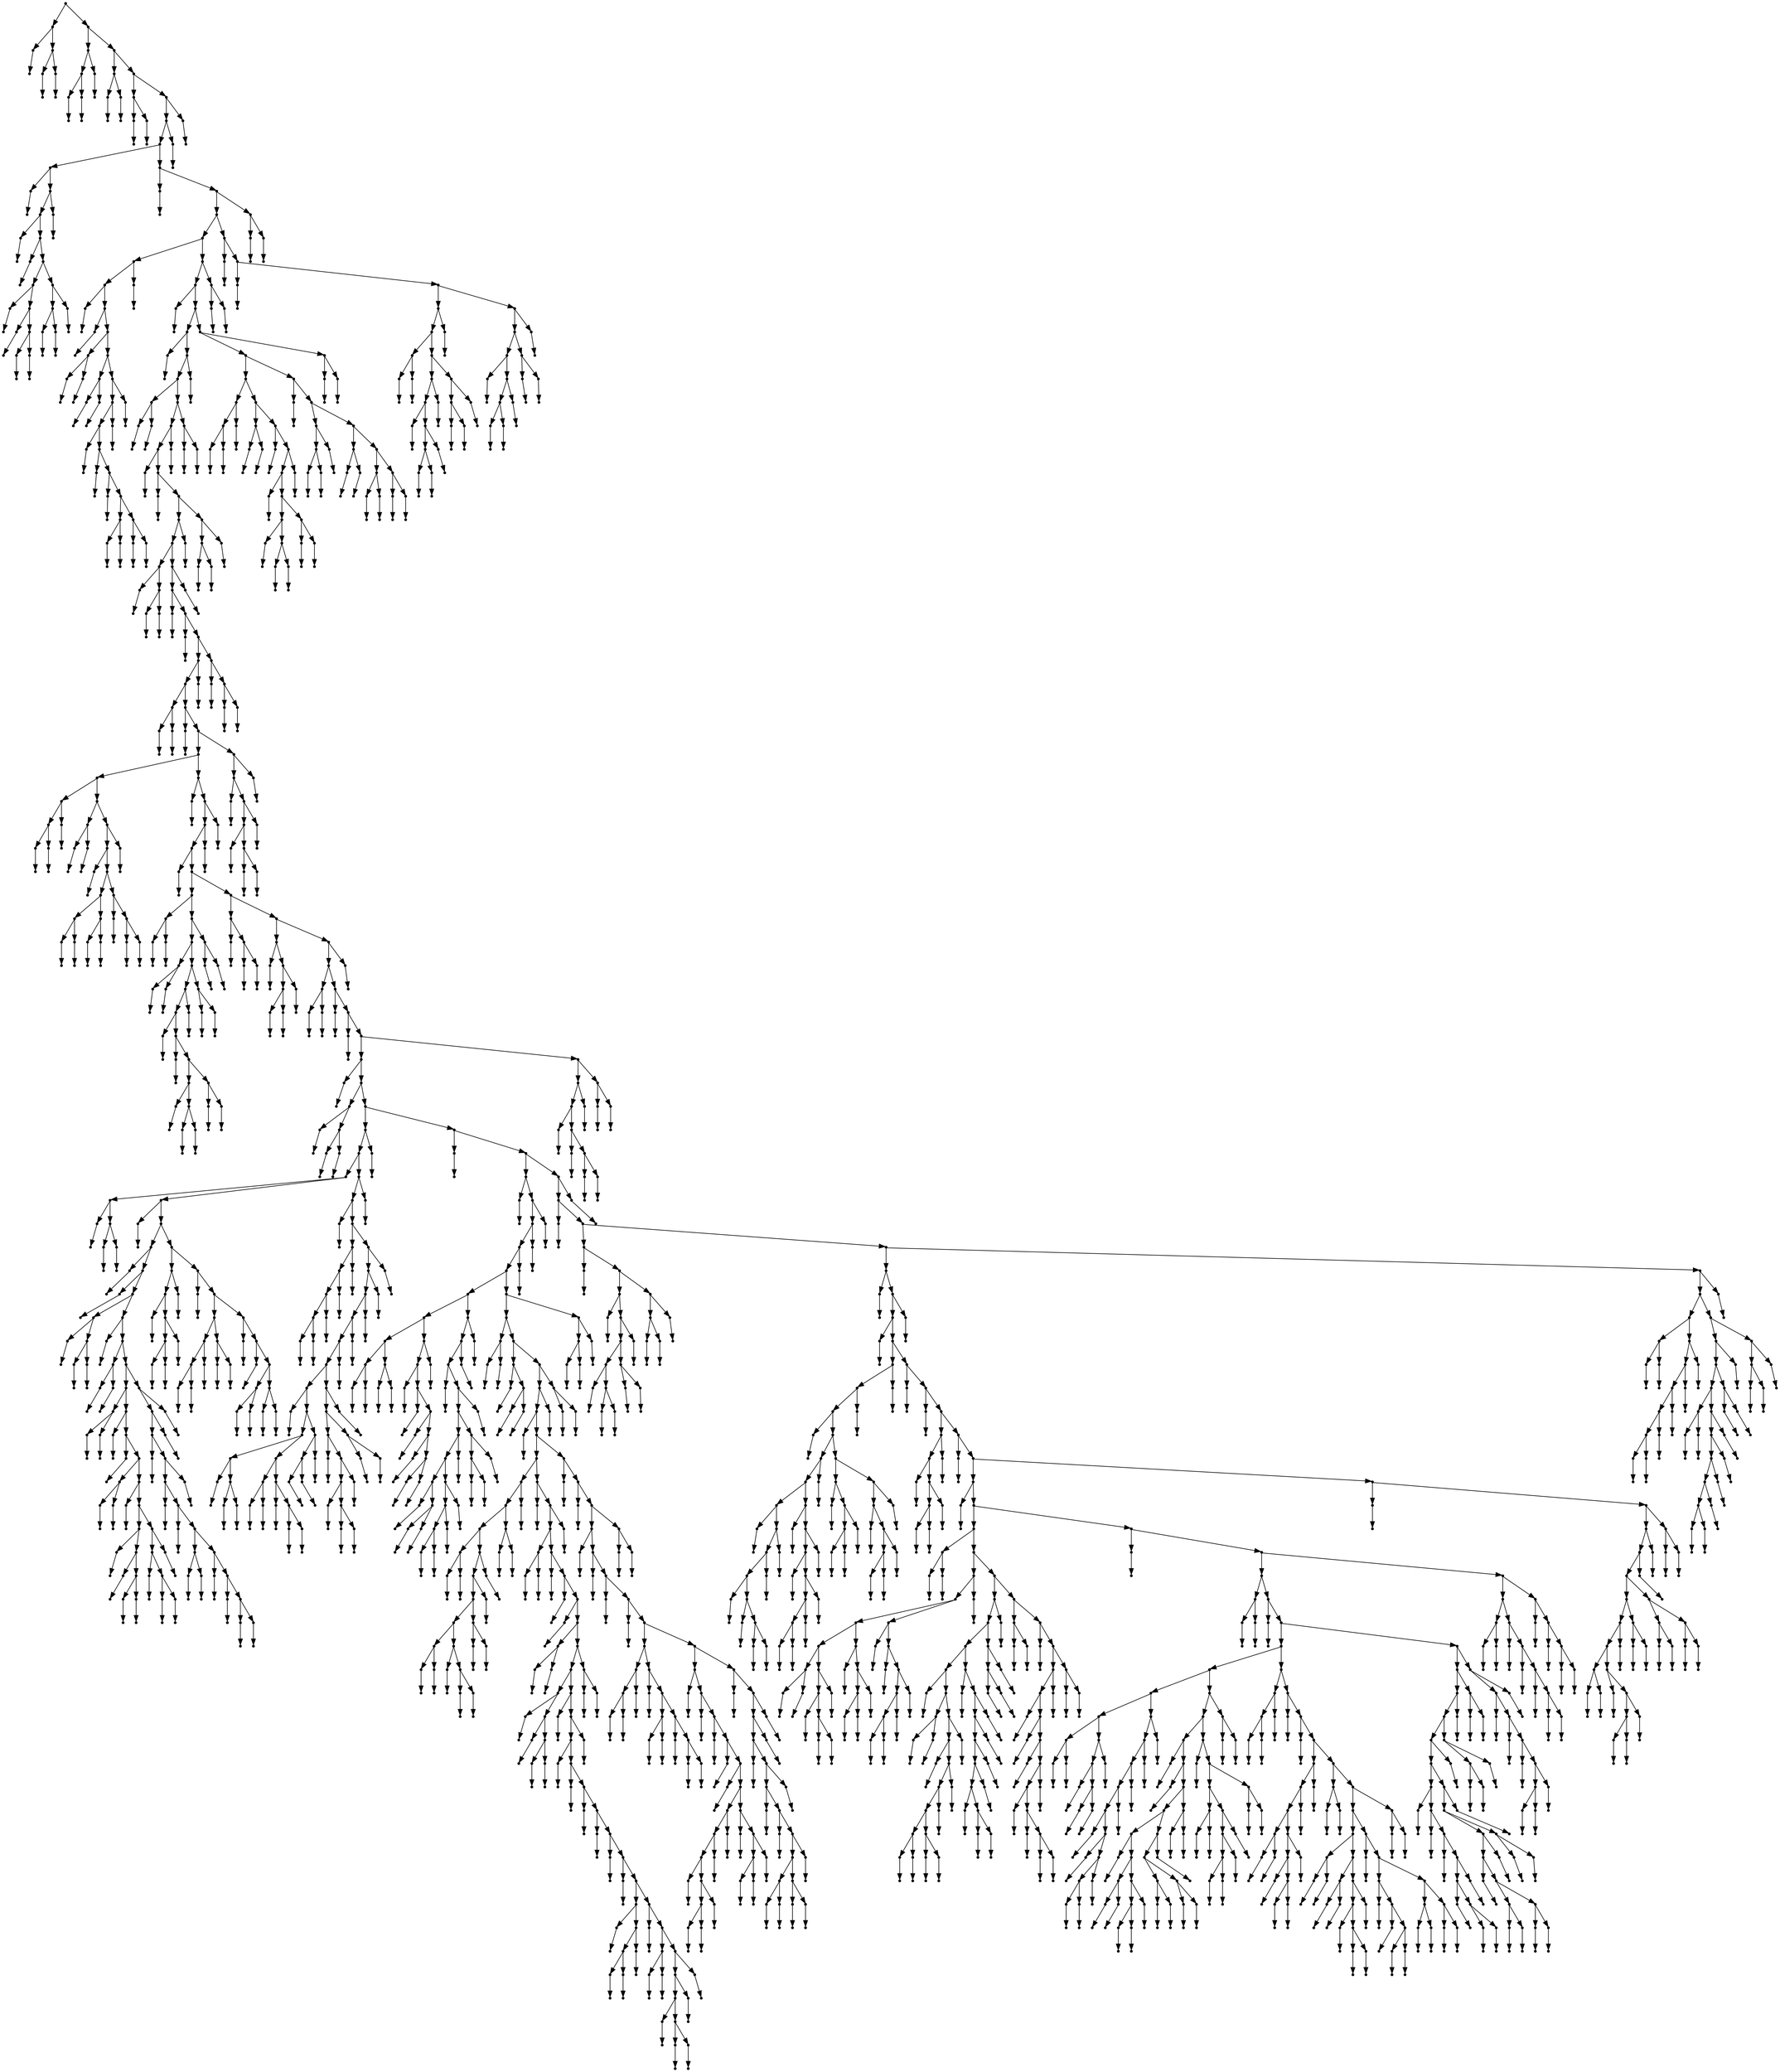 digraph {
  2017 [shape=point];
  7 [shape=point];
  1 [shape=point];
  0 [shape=point];
  6 [shape=point];
  3 [shape=point];
  2 [shape=point];
  5 [shape=point];
  4 [shape=point];
  2016 [shape=point];
  15 [shape=point];
  12 [shape=point];
  9 [shape=point];
  8 [shape=point];
  11 [shape=point];
  10 [shape=point];
  14 [shape=point];
  13 [shape=point];
  2015 [shape=point];
  20 [shape=point];
  17 [shape=point];
  16 [shape=point];
  19 [shape=point];
  18 [shape=point];
  2014 [shape=point];
  25 [shape=point];
  22 [shape=point];
  21 [shape=point];
  24 [shape=point];
  23 [shape=point];
  2013 [shape=point];
  2010 [shape=point];
  2007 [shape=point];
  57 [shape=point];
  27 [shape=point];
  26 [shape=point];
  56 [shape=point];
  53 [shape=point];
  29 [shape=point];
  28 [shape=point];
  52 [shape=point];
  31 [shape=point];
  30 [shape=point];
  51 [shape=point];
  42 [shape=point];
  33 [shape=point];
  32 [shape=point];
  41 [shape=point];
  35 [shape=point];
  34 [shape=point];
  40 [shape=point];
  37 [shape=point];
  36 [shape=point];
  39 [shape=point];
  38 [shape=point];
  50 [shape=point];
  47 [shape=point];
  44 [shape=point];
  43 [shape=point];
  46 [shape=point];
  45 [shape=point];
  49 [shape=point];
  48 [shape=point];
  55 [shape=point];
  54 [shape=point];
  2006 [shape=point];
  59 [shape=point];
  58 [shape=point];
  2005 [shape=point];
  1999 [shape=point];
  1939 [shape=point];
  106 [shape=point];
  103 [shape=point];
  61 [shape=point];
  60 [shape=point];
  102 [shape=point];
  63 [shape=point];
  62 [shape=point];
  101 [shape=point];
  68 [shape=point];
  65 [shape=point];
  64 [shape=point];
  67 [shape=point];
  66 [shape=point];
  100 [shape=point];
  73 [shape=point];
  70 [shape=point];
  69 [shape=point];
  72 [shape=point];
  71 [shape=point];
  99 [shape=point];
  96 [shape=point];
  93 [shape=point];
  75 [shape=point];
  74 [shape=point];
  92 [shape=point];
  77 [shape=point];
  76 [shape=point];
  91 [shape=point];
  79 [shape=point];
  78 [shape=point];
  90 [shape=point];
  84 [shape=point];
  81 [shape=point];
  80 [shape=point];
  83 [shape=point];
  82 [shape=point];
  89 [shape=point];
  86 [shape=point];
  85 [shape=point];
  88 [shape=point];
  87 [shape=point];
  95 [shape=point];
  94 [shape=point];
  98 [shape=point];
  97 [shape=point];
  105 [shape=point];
  104 [shape=point];
  1938 [shape=point];
  1932 [shape=point];
  108 [shape=point];
  107 [shape=point];
  1931 [shape=point];
  1856 [shape=point];
  110 [shape=point];
  109 [shape=point];
  1855 [shape=point];
  1852 [shape=point];
  115 [shape=point];
  112 [shape=point];
  111 [shape=point];
  114 [shape=point];
  113 [shape=point];
  1851 [shape=point];
  1845 [shape=point];
  1842 [shape=point];
  117 [shape=point];
  116 [shape=point];
  1841 [shape=point];
  119 [shape=point];
  118 [shape=point];
  1840 [shape=point];
  1831 [shape=point];
  1828 [shape=point];
  127 [shape=point];
  121 [shape=point];
  120 [shape=point];
  126 [shape=point];
  123 [shape=point];
  122 [shape=point];
  125 [shape=point];
  124 [shape=point];
  1827 [shape=point];
  1824 [shape=point];
  129 [shape=point];
  128 [shape=point];
  1823 [shape=point];
  131 [shape=point];
  130 [shape=point];
  1822 [shape=point];
  1813 [shape=point];
  1810 [shape=point];
  136 [shape=point];
  133 [shape=point];
  132 [shape=point];
  135 [shape=point];
  134 [shape=point];
  1809 [shape=point];
  138 [shape=point];
  137 [shape=point];
  1808 [shape=point];
  1790 [shape=point];
  179 [shape=point];
  146 [shape=point];
  143 [shape=point];
  140 [shape=point];
  139 [shape=point];
  142 [shape=point];
  141 [shape=point];
  145 [shape=point];
  144 [shape=point];
  178 [shape=point];
  151 [shape=point];
  148 [shape=point];
  147 [shape=point];
  150 [shape=point];
  149 [shape=point];
  177 [shape=point];
  174 [shape=point];
  153 [shape=point];
  152 [shape=point];
  173 [shape=point];
  164 [shape=point];
  158 [shape=point];
  155 [shape=point];
  154 [shape=point];
  157 [shape=point];
  156 [shape=point];
  163 [shape=point];
  160 [shape=point];
  159 [shape=point];
  162 [shape=point];
  161 [shape=point];
  172 [shape=point];
  166 [shape=point];
  165 [shape=point];
  171 [shape=point];
  168 [shape=point];
  167 [shape=point];
  170 [shape=point];
  169 [shape=point];
  176 [shape=point];
  175 [shape=point];
  1789 [shape=point];
  181 [shape=point];
  180 [shape=point];
  1788 [shape=point];
  1785 [shape=point];
  1782 [shape=point];
  183 [shape=point];
  182 [shape=point];
  1781 [shape=point];
  230 [shape=point];
  188 [shape=point];
  185 [shape=point];
  184 [shape=point];
  187 [shape=point];
  186 [shape=point];
  229 [shape=point];
  223 [shape=point];
  193 [shape=point];
  190 [shape=point];
  189 [shape=point];
  192 [shape=point];
  191 [shape=point];
  222 [shape=point];
  216 [shape=point];
  213 [shape=point];
  195 [shape=point];
  194 [shape=point];
  212 [shape=point];
  197 [shape=point];
  196 [shape=point];
  211 [shape=point];
  205 [shape=point];
  199 [shape=point];
  198 [shape=point];
  204 [shape=point];
  201 [shape=point];
  200 [shape=point];
  203 [shape=point];
  202 [shape=point];
  210 [shape=point];
  207 [shape=point];
  206 [shape=point];
  209 [shape=point];
  208 [shape=point];
  215 [shape=point];
  214 [shape=point];
  221 [shape=point];
  218 [shape=point];
  217 [shape=point];
  220 [shape=point];
  219 [shape=point];
  228 [shape=point];
  225 [shape=point];
  224 [shape=point];
  227 [shape=point];
  226 [shape=point];
  1780 [shape=point];
  238 [shape=point];
  232 [shape=point];
  231 [shape=point];
  237 [shape=point];
  234 [shape=point];
  233 [shape=point];
  236 [shape=point];
  235 [shape=point];
  1779 [shape=point];
  249 [shape=point];
  240 [shape=point];
  239 [shape=point];
  248 [shape=point];
  245 [shape=point];
  242 [shape=point];
  241 [shape=point];
  244 [shape=point];
  243 [shape=point];
  247 [shape=point];
  246 [shape=point];
  1778 [shape=point];
  1775 [shape=point];
  254 [shape=point];
  251 [shape=point];
  250 [shape=point];
  253 [shape=point];
  252 [shape=point];
  1774 [shape=point];
  256 [shape=point];
  255 [shape=point];
  1773 [shape=point];
  258 [shape=point];
  257 [shape=point];
  1772 [shape=point];
  1751 [shape=point];
  260 [shape=point];
  259 [shape=point];
  1750 [shape=point];
  268 [shape=point];
  262 [shape=point];
  261 [shape=point];
  267 [shape=point];
  264 [shape=point];
  263 [shape=point];
  266 [shape=point];
  265 [shape=point];
  1749 [shape=point];
  534 [shape=point];
  531 [shape=point];
  435 [shape=point];
  276 [shape=point];
  270 [shape=point];
  269 [shape=point];
  275 [shape=point];
  272 [shape=point];
  271 [shape=point];
  274 [shape=point];
  273 [shape=point];
  434 [shape=point];
  278 [shape=point];
  277 [shape=point];
  433 [shape=point];
  382 [shape=point];
  280 [shape=point];
  279 [shape=point];
  381 [shape=point];
  282 [shape=point];
  281 [shape=point];
  380 [shape=point];
  290 [shape=point];
  284 [shape=point];
  283 [shape=point];
  289 [shape=point];
  286 [shape=point];
  285 [shape=point];
  288 [shape=point];
  287 [shape=point];
  379 [shape=point];
  292 [shape=point];
  291 [shape=point];
  378 [shape=point];
  297 [shape=point];
  294 [shape=point];
  293 [shape=point];
  296 [shape=point];
  295 [shape=point];
  377 [shape=point];
  341 [shape=point];
  302 [shape=point];
  299 [shape=point];
  298 [shape=point];
  301 [shape=point];
  300 [shape=point];
  340 [shape=point];
  304 [shape=point];
  303 [shape=point];
  339 [shape=point];
  306 [shape=point];
  305 [shape=point];
  338 [shape=point];
  311 [shape=point];
  308 [shape=point];
  307 [shape=point];
  310 [shape=point];
  309 [shape=point];
  337 [shape=point];
  313 [shape=point];
  312 [shape=point];
  336 [shape=point];
  324 [shape=point];
  315 [shape=point];
  314 [shape=point];
  323 [shape=point];
  317 [shape=point];
  316 [shape=point];
  322 [shape=point];
  319 [shape=point];
  318 [shape=point];
  321 [shape=point];
  320 [shape=point];
  335 [shape=point];
  332 [shape=point];
  326 [shape=point];
  325 [shape=point];
  331 [shape=point];
  328 [shape=point];
  327 [shape=point];
  330 [shape=point];
  329 [shape=point];
  334 [shape=point];
  333 [shape=point];
  376 [shape=point];
  373 [shape=point];
  370 [shape=point];
  343 [shape=point];
  342 [shape=point];
  369 [shape=point];
  366 [shape=point];
  345 [shape=point];
  344 [shape=point];
  365 [shape=point];
  347 [shape=point];
  346 [shape=point];
  364 [shape=point];
  352 [shape=point];
  349 [shape=point];
  348 [shape=point];
  351 [shape=point];
  350 [shape=point];
  363 [shape=point];
  354 [shape=point];
  353 [shape=point];
  362 [shape=point];
  356 [shape=point];
  355 [shape=point];
  361 [shape=point];
  358 [shape=point];
  357 [shape=point];
  360 [shape=point];
  359 [shape=point];
  368 [shape=point];
  367 [shape=point];
  372 [shape=point];
  371 [shape=point];
  375 [shape=point];
  374 [shape=point];
  432 [shape=point];
  396 [shape=point];
  393 [shape=point];
  384 [shape=point];
  383 [shape=point];
  392 [shape=point];
  389 [shape=point];
  386 [shape=point];
  385 [shape=point];
  388 [shape=point];
  387 [shape=point];
  391 [shape=point];
  390 [shape=point];
  395 [shape=point];
  394 [shape=point];
  431 [shape=point];
  398 [shape=point];
  397 [shape=point];
  430 [shape=point];
  412 [shape=point];
  406 [shape=point];
  403 [shape=point];
  400 [shape=point];
  399 [shape=point];
  402 [shape=point];
  401 [shape=point];
  405 [shape=point];
  404 [shape=point];
  411 [shape=point];
  408 [shape=point];
  407 [shape=point];
  410 [shape=point];
  409 [shape=point];
  429 [shape=point];
  414 [shape=point];
  413 [shape=point];
  428 [shape=point];
  416 [shape=point];
  415 [shape=point];
  427 [shape=point];
  421 [shape=point];
  418 [shape=point];
  417 [shape=point];
  420 [shape=point];
  419 [shape=point];
  426 [shape=point];
  423 [shape=point];
  422 [shape=point];
  425 [shape=point];
  424 [shape=point];
  530 [shape=point];
  527 [shape=point];
  437 [shape=point];
  436 [shape=point];
  526 [shape=point];
  451 [shape=point];
  448 [shape=point];
  445 [shape=point];
  442 [shape=point];
  439 [shape=point];
  438 [shape=point];
  441 [shape=point];
  440 [shape=point];
  444 [shape=point];
  443 [shape=point];
  447 [shape=point];
  446 [shape=point];
  450 [shape=point];
  449 [shape=point];
  525 [shape=point];
  522 [shape=point];
  519 [shape=point];
  516 [shape=point];
  513 [shape=point];
  510 [shape=point];
  486 [shape=point];
  453 [shape=point];
  452 [shape=point];
  485 [shape=point];
  476 [shape=point];
  461 [shape=point];
  455 [shape=point];
  454 [shape=point];
  460 [shape=point];
  457 [shape=point];
  456 [shape=point];
  459 [shape=point];
  458 [shape=point];
  475 [shape=point];
  466 [shape=point];
  463 [shape=point];
  462 [shape=point];
  465 [shape=point];
  464 [shape=point];
  474 [shape=point];
  468 [shape=point];
  467 [shape=point];
  473 [shape=point];
  470 [shape=point];
  469 [shape=point];
  472 [shape=point];
  471 [shape=point];
  484 [shape=point];
  481 [shape=point];
  478 [shape=point];
  477 [shape=point];
  480 [shape=point];
  479 [shape=point];
  483 [shape=point];
  482 [shape=point];
  509 [shape=point];
  506 [shape=point];
  500 [shape=point];
  488 [shape=point];
  487 [shape=point];
  499 [shape=point];
  496 [shape=point];
  490 [shape=point];
  489 [shape=point];
  495 [shape=point];
  492 [shape=point];
  491 [shape=point];
  494 [shape=point];
  493 [shape=point];
  498 [shape=point];
  497 [shape=point];
  505 [shape=point];
  502 [shape=point];
  501 [shape=point];
  504 [shape=point];
  503 [shape=point];
  508 [shape=point];
  507 [shape=point];
  512 [shape=point];
  511 [shape=point];
  515 [shape=point];
  514 [shape=point];
  518 [shape=point];
  517 [shape=point];
  521 [shape=point];
  520 [shape=point];
  524 [shape=point];
  523 [shape=point];
  529 [shape=point];
  528 [shape=point];
  533 [shape=point];
  532 [shape=point];
  1748 [shape=point];
  536 [shape=point];
  535 [shape=point];
  1747 [shape=point];
  940 [shape=point];
  538 [shape=point];
  537 [shape=point];
  939 [shape=point];
  936 [shape=point];
  933 [shape=point];
  930 [shape=point];
  615 [shape=point];
  570 [shape=point];
  549 [shape=point];
  543 [shape=point];
  540 [shape=point];
  539 [shape=point];
  542 [shape=point];
  541 [shape=point];
  548 [shape=point];
  545 [shape=point];
  544 [shape=point];
  547 [shape=point];
  546 [shape=point];
  569 [shape=point];
  566 [shape=point];
  551 [shape=point];
  550 [shape=point];
  565 [shape=point];
  553 [shape=point];
  552 [shape=point];
  564 [shape=point];
  555 [shape=point];
  554 [shape=point];
  563 [shape=point];
  557 [shape=point];
  556 [shape=point];
  562 [shape=point];
  559 [shape=point];
  558 [shape=point];
  561 [shape=point];
  560 [shape=point];
  568 [shape=point];
  567 [shape=point];
  614 [shape=point];
  611 [shape=point];
  608 [shape=point];
  572 [shape=point];
  571 [shape=point];
  607 [shape=point];
  604 [shape=point];
  595 [shape=point];
  592 [shape=point];
  580 [shape=point];
  574 [shape=point];
  573 [shape=point];
  579 [shape=point];
  576 [shape=point];
  575 [shape=point];
  578 [shape=point];
  577 [shape=point];
  591 [shape=point];
  588 [shape=point];
  585 [shape=point];
  582 [shape=point];
  581 [shape=point];
  584 [shape=point];
  583 [shape=point];
  587 [shape=point];
  586 [shape=point];
  590 [shape=point];
  589 [shape=point];
  594 [shape=point];
  593 [shape=point];
  603 [shape=point];
  600 [shape=point];
  597 [shape=point];
  596 [shape=point];
  599 [shape=point];
  598 [shape=point];
  602 [shape=point];
  601 [shape=point];
  606 [shape=point];
  605 [shape=point];
  610 [shape=point];
  609 [shape=point];
  613 [shape=point];
  612 [shape=point];
  929 [shape=point];
  920 [shape=point];
  620 [shape=point];
  617 [shape=point];
  616 [shape=point];
  619 [shape=point];
  618 [shape=point];
  919 [shape=point];
  628 [shape=point];
  622 [shape=point];
  621 [shape=point];
  627 [shape=point];
  624 [shape=point];
  623 [shape=point];
  626 [shape=point];
  625 [shape=point];
  918 [shape=point];
  912 [shape=point];
  909 [shape=point];
  630 [shape=point];
  629 [shape=point];
  908 [shape=point];
  776 [shape=point];
  671 [shape=point];
  668 [shape=point];
  662 [shape=point];
  635 [shape=point];
  632 [shape=point];
  631 [shape=point];
  634 [shape=point];
  633 [shape=point];
  661 [shape=point];
  658 [shape=point];
  655 [shape=point];
  649 [shape=point];
  640 [shape=point];
  637 [shape=point];
  636 [shape=point];
  639 [shape=point];
  638 [shape=point];
  648 [shape=point];
  642 [shape=point];
  641 [shape=point];
  647 [shape=point];
  644 [shape=point];
  643 [shape=point];
  646 [shape=point];
  645 [shape=point];
  654 [shape=point];
  651 [shape=point];
  650 [shape=point];
  653 [shape=point];
  652 [shape=point];
  657 [shape=point];
  656 [shape=point];
  660 [shape=point];
  659 [shape=point];
  667 [shape=point];
  664 [shape=point];
  663 [shape=point];
  666 [shape=point];
  665 [shape=point];
  670 [shape=point];
  669 [shape=point];
  775 [shape=point];
  673 [shape=point];
  672 [shape=point];
  774 [shape=point];
  771 [shape=point];
  678 [shape=point];
  675 [shape=point];
  674 [shape=point];
  677 [shape=point];
  676 [shape=point];
  770 [shape=point];
  680 [shape=point];
  679 [shape=point];
  769 [shape=point];
  682 [shape=point];
  681 [shape=point];
  768 [shape=point];
  684 [shape=point];
  683 [shape=point];
  767 [shape=point];
  689 [shape=point];
  686 [shape=point];
  685 [shape=point];
  688 [shape=point];
  687 [shape=point];
  766 [shape=point];
  760 [shape=point];
  700 [shape=point];
  691 [shape=point];
  690 [shape=point];
  699 [shape=point];
  693 [shape=point];
  692 [shape=point];
  698 [shape=point];
  695 [shape=point];
  694 [shape=point];
  697 [shape=point];
  696 [shape=point];
  759 [shape=point];
  702 [shape=point];
  701 [shape=point];
  758 [shape=point];
  755 [shape=point];
  704 [shape=point];
  703 [shape=point];
  754 [shape=point];
  706 [shape=point];
  705 [shape=point];
  753 [shape=point];
  708 [shape=point];
  707 [shape=point];
  752 [shape=point];
  710 [shape=point];
  709 [shape=point];
  751 [shape=point];
  712 [shape=point];
  711 [shape=point];
  750 [shape=point];
  714 [shape=point];
  713 [shape=point];
  749 [shape=point];
  725 [shape=point];
  716 [shape=point];
  715 [shape=point];
  724 [shape=point];
  721 [shape=point];
  718 [shape=point];
  717 [shape=point];
  720 [shape=point];
  719 [shape=point];
  723 [shape=point];
  722 [shape=point];
  748 [shape=point];
  727 [shape=point];
  726 [shape=point];
  747 [shape=point];
  732 [shape=point];
  729 [shape=point];
  728 [shape=point];
  731 [shape=point];
  730 [shape=point];
  746 [shape=point];
  743 [shape=point];
  740 [shape=point];
  734 [shape=point];
  733 [shape=point];
  739 [shape=point];
  736 [shape=point];
  735 [shape=point];
  738 [shape=point];
  737 [shape=point];
  742 [shape=point];
  741 [shape=point];
  745 [shape=point];
  744 [shape=point];
  757 [shape=point];
  756 [shape=point];
  765 [shape=point];
  762 [shape=point];
  761 [shape=point];
  764 [shape=point];
  763 [shape=point];
  773 [shape=point];
  772 [shape=point];
  907 [shape=point];
  778 [shape=point];
  777 [shape=point];
  906 [shape=point];
  780 [shape=point];
  779 [shape=point];
  905 [shape=point];
  899 [shape=point];
  782 [shape=point];
  781 [shape=point];
  898 [shape=point];
  784 [shape=point];
  783 [shape=point];
  897 [shape=point];
  786 [shape=point];
  785 [shape=point];
  896 [shape=point];
  788 [shape=point];
  787 [shape=point];
  895 [shape=point];
  814 [shape=point];
  796 [shape=point];
  793 [shape=point];
  790 [shape=point];
  789 [shape=point];
  792 [shape=point];
  791 [shape=point];
  795 [shape=point];
  794 [shape=point];
  813 [shape=point];
  798 [shape=point];
  797 [shape=point];
  812 [shape=point];
  803 [shape=point];
  800 [shape=point];
  799 [shape=point];
  802 [shape=point];
  801 [shape=point];
  811 [shape=point];
  805 [shape=point];
  804 [shape=point];
  810 [shape=point];
  807 [shape=point];
  806 [shape=point];
  809 [shape=point];
  808 [shape=point];
  894 [shape=point];
  858 [shape=point];
  816 [shape=point];
  815 [shape=point];
  857 [shape=point];
  818 [shape=point];
  817 [shape=point];
  856 [shape=point];
  820 [shape=point];
  819 [shape=point];
  855 [shape=point];
  822 [shape=point];
  821 [shape=point];
  854 [shape=point];
  824 [shape=point];
  823 [shape=point];
  853 [shape=point];
  841 [shape=point];
  838 [shape=point];
  835 [shape=point];
  826 [shape=point];
  825 [shape=point];
  834 [shape=point];
  831 [shape=point];
  828 [shape=point];
  827 [shape=point];
  830 [shape=point];
  829 [shape=point];
  833 [shape=point];
  832 [shape=point];
  837 [shape=point];
  836 [shape=point];
  840 [shape=point];
  839 [shape=point];
  852 [shape=point];
  843 [shape=point];
  842 [shape=point];
  851 [shape=point];
  848 [shape=point];
  845 [shape=point];
  844 [shape=point];
  847 [shape=point];
  846 [shape=point];
  850 [shape=point];
  849 [shape=point];
  893 [shape=point];
  860 [shape=point];
  859 [shape=point];
  892 [shape=point];
  889 [shape=point];
  886 [shape=point];
  862 [shape=point];
  861 [shape=point];
  885 [shape=point];
  882 [shape=point];
  864 [shape=point];
  863 [shape=point];
  881 [shape=point];
  866 [shape=point];
  865 [shape=point];
  880 [shape=point];
  877 [shape=point];
  871 [shape=point];
  868 [shape=point];
  867 [shape=point];
  870 [shape=point];
  869 [shape=point];
  876 [shape=point];
  873 [shape=point];
  872 [shape=point];
  875 [shape=point];
  874 [shape=point];
  879 [shape=point];
  878 [shape=point];
  884 [shape=point];
  883 [shape=point];
  888 [shape=point];
  887 [shape=point];
  891 [shape=point];
  890 [shape=point];
  904 [shape=point];
  901 [shape=point];
  900 [shape=point];
  903 [shape=point];
  902 [shape=point];
  911 [shape=point];
  910 [shape=point];
  917 [shape=point];
  914 [shape=point];
  913 [shape=point];
  916 [shape=point];
  915 [shape=point];
  928 [shape=point];
  925 [shape=point];
  922 [shape=point];
  921 [shape=point];
  924 [shape=point];
  923 [shape=point];
  927 [shape=point];
  926 [shape=point];
  932 [shape=point];
  931 [shape=point];
  935 [shape=point];
  934 [shape=point];
  938 [shape=point];
  937 [shape=point];
  1746 [shape=point];
  1743 [shape=point];
  942 [shape=point];
  941 [shape=point];
  1742 [shape=point];
  974 [shape=point];
  944 [shape=point];
  943 [shape=point];
  973 [shape=point];
  964 [shape=point];
  946 [shape=point];
  945 [shape=point];
  963 [shape=point];
  960 [shape=point];
  954 [shape=point];
  948 [shape=point];
  947 [shape=point];
  953 [shape=point];
  950 [shape=point];
  949 [shape=point];
  952 [shape=point];
  951 [shape=point];
  959 [shape=point];
  956 [shape=point];
  955 [shape=point];
  958 [shape=point];
  957 [shape=point];
  962 [shape=point];
  961 [shape=point];
  972 [shape=point];
  969 [shape=point];
  966 [shape=point];
  965 [shape=point];
  968 [shape=point];
  967 [shape=point];
  971 [shape=point];
  970 [shape=point];
  1741 [shape=point];
  1672 [shape=point];
  976 [shape=point];
  975 [shape=point];
  1671 [shape=point];
  1668 [shape=point];
  978 [shape=point];
  977 [shape=point];
  1667 [shape=point];
  1058 [shape=point];
  1055 [shape=point];
  1052 [shape=point];
  980 [shape=point];
  979 [shape=point];
  1051 [shape=point];
  1024 [shape=point];
  1021 [shape=point];
  1000 [shape=point];
  982 [shape=point];
  981 [shape=point];
  999 [shape=point];
  996 [shape=point];
  993 [shape=point];
  984 [shape=point];
  983 [shape=point];
  992 [shape=point];
  986 [shape=point];
  985 [shape=point];
  991 [shape=point];
  988 [shape=point];
  987 [shape=point];
  990 [shape=point];
  989 [shape=point];
  995 [shape=point];
  994 [shape=point];
  998 [shape=point];
  997 [shape=point];
  1020 [shape=point];
  1002 [shape=point];
  1001 [shape=point];
  1019 [shape=point];
  1016 [shape=point];
  1004 [shape=point];
  1003 [shape=point];
  1015 [shape=point];
  1012 [shape=point];
  1009 [shape=point];
  1006 [shape=point];
  1005 [shape=point];
  1008 [shape=point];
  1007 [shape=point];
  1011 [shape=point];
  1010 [shape=point];
  1014 [shape=point];
  1013 [shape=point];
  1018 [shape=point];
  1017 [shape=point];
  1023 [shape=point];
  1022 [shape=point];
  1050 [shape=point];
  1035 [shape=point];
  1026 [shape=point];
  1025 [shape=point];
  1034 [shape=point];
  1031 [shape=point];
  1028 [shape=point];
  1027 [shape=point];
  1030 [shape=point];
  1029 [shape=point];
  1033 [shape=point];
  1032 [shape=point];
  1049 [shape=point];
  1046 [shape=point];
  1037 [shape=point];
  1036 [shape=point];
  1045 [shape=point];
  1042 [shape=point];
  1039 [shape=point];
  1038 [shape=point];
  1041 [shape=point];
  1040 [shape=point];
  1044 [shape=point];
  1043 [shape=point];
  1048 [shape=point];
  1047 [shape=point];
  1054 [shape=point];
  1053 [shape=point];
  1057 [shape=point];
  1056 [shape=point];
  1666 [shape=point];
  1060 [shape=point];
  1059 [shape=point];
  1665 [shape=point];
  1062 [shape=point];
  1061 [shape=point];
  1664 [shape=point];
  1076 [shape=point];
  1073 [shape=point];
  1064 [shape=point];
  1063 [shape=point];
  1072 [shape=point];
  1069 [shape=point];
  1066 [shape=point];
  1065 [shape=point];
  1068 [shape=point];
  1067 [shape=point];
  1071 [shape=point];
  1070 [shape=point];
  1075 [shape=point];
  1074 [shape=point];
  1663 [shape=point];
  1078 [shape=point];
  1077 [shape=point];
  1662 [shape=point];
  1608 [shape=point];
  1080 [shape=point];
  1079 [shape=point];
  1607 [shape=point];
  1247 [shape=point];
  1085 [shape=point];
  1082 [shape=point];
  1081 [shape=point];
  1084 [shape=point];
  1083 [shape=point];
  1246 [shape=point];
  1135 [shape=point];
  1132 [shape=point];
  1114 [shape=point];
  1102 [shape=point];
  1090 [shape=point];
  1087 [shape=point];
  1086 [shape=point];
  1089 [shape=point];
  1088 [shape=point];
  1101 [shape=point];
  1098 [shape=point];
  1092 [shape=point];
  1091 [shape=point];
  1097 [shape=point];
  1094 [shape=point];
  1093 [shape=point];
  1096 [shape=point];
  1095 [shape=point];
  1100 [shape=point];
  1099 [shape=point];
  1113 [shape=point];
  1104 [shape=point];
  1103 [shape=point];
  1112 [shape=point];
  1109 [shape=point];
  1106 [shape=point];
  1105 [shape=point];
  1108 [shape=point];
  1107 [shape=point];
  1111 [shape=point];
  1110 [shape=point];
  1131 [shape=point];
  1116 [shape=point];
  1115 [shape=point];
  1130 [shape=point];
  1118 [shape=point];
  1117 [shape=point];
  1129 [shape=point];
  1126 [shape=point];
  1123 [shape=point];
  1120 [shape=point];
  1119 [shape=point];
  1122 [shape=point];
  1121 [shape=point];
  1125 [shape=point];
  1124 [shape=point];
  1128 [shape=point];
  1127 [shape=point];
  1134 [shape=point];
  1133 [shape=point];
  1245 [shape=point];
  1203 [shape=point];
  1200 [shape=point];
  1191 [shape=point];
  1167 [shape=point];
  1137 [shape=point];
  1136 [shape=point];
  1166 [shape=point];
  1142 [shape=point];
  1139 [shape=point];
  1138 [shape=point];
  1141 [shape=point];
  1140 [shape=point];
  1165 [shape=point];
  1162 [shape=point];
  1144 [shape=point];
  1143 [shape=point];
  1161 [shape=point];
  1158 [shape=point];
  1155 [shape=point];
  1149 [shape=point];
  1146 [shape=point];
  1145 [shape=point];
  1148 [shape=point];
  1147 [shape=point];
  1154 [shape=point];
  1151 [shape=point];
  1150 [shape=point];
  1153 [shape=point];
  1152 [shape=point];
  1157 [shape=point];
  1156 [shape=point];
  1160 [shape=point];
  1159 [shape=point];
  1164 [shape=point];
  1163 [shape=point];
  1190 [shape=point];
  1169 [shape=point];
  1168 [shape=point];
  1189 [shape=point];
  1186 [shape=point];
  1183 [shape=point];
  1180 [shape=point];
  1177 [shape=point];
  1171 [shape=point];
  1170 [shape=point];
  1176 [shape=point];
  1173 [shape=point];
  1172 [shape=point];
  1175 [shape=point];
  1174 [shape=point];
  1179 [shape=point];
  1178 [shape=point];
  1182 [shape=point];
  1181 [shape=point];
  1185 [shape=point];
  1184 [shape=point];
  1188 [shape=point];
  1187 [shape=point];
  1199 [shape=point];
  1196 [shape=point];
  1193 [shape=point];
  1192 [shape=point];
  1195 [shape=point];
  1194 [shape=point];
  1198 [shape=point];
  1197 [shape=point];
  1202 [shape=point];
  1201 [shape=point];
  1244 [shape=point];
  1208 [shape=point];
  1205 [shape=point];
  1204 [shape=point];
  1207 [shape=point];
  1206 [shape=point];
  1243 [shape=point];
  1210 [shape=point];
  1209 [shape=point];
  1242 [shape=point];
  1236 [shape=point];
  1233 [shape=point];
  1212 [shape=point];
  1211 [shape=point];
  1232 [shape=point];
  1214 [shape=point];
  1213 [shape=point];
  1231 [shape=point];
  1216 [shape=point];
  1215 [shape=point];
  1230 [shape=point];
  1227 [shape=point];
  1218 [shape=point];
  1217 [shape=point];
  1226 [shape=point];
  1220 [shape=point];
  1219 [shape=point];
  1225 [shape=point];
  1222 [shape=point];
  1221 [shape=point];
  1224 [shape=point];
  1223 [shape=point];
  1229 [shape=point];
  1228 [shape=point];
  1235 [shape=point];
  1234 [shape=point];
  1241 [shape=point];
  1238 [shape=point];
  1237 [shape=point];
  1240 [shape=point];
  1239 [shape=point];
  1606 [shape=point];
  1249 [shape=point];
  1248 [shape=point];
  1605 [shape=point];
  1572 [shape=point];
  1254 [shape=point];
  1251 [shape=point];
  1250 [shape=point];
  1253 [shape=point];
  1252 [shape=point];
  1571 [shape=point];
  1256 [shape=point];
  1255 [shape=point];
  1570 [shape=point];
  1480 [shape=point];
  1378 [shape=point];
  1300 [shape=point];
  1273 [shape=point];
  1261 [shape=point];
  1258 [shape=point];
  1257 [shape=point];
  1260 [shape=point];
  1259 [shape=point];
  1272 [shape=point];
  1269 [shape=point];
  1263 [shape=point];
  1262 [shape=point];
  1268 [shape=point];
  1265 [shape=point];
  1264 [shape=point];
  1267 [shape=point];
  1266 [shape=point];
  1271 [shape=point];
  1270 [shape=point];
  1299 [shape=point];
  1296 [shape=point];
  1293 [shape=point];
  1290 [shape=point];
  1287 [shape=point];
  1275 [shape=point];
  1274 [shape=point];
  1286 [shape=point];
  1277 [shape=point];
  1276 [shape=point];
  1285 [shape=point];
  1282 [shape=point];
  1279 [shape=point];
  1278 [shape=point];
  1281 [shape=point];
  1280 [shape=point];
  1284 [shape=point];
  1283 [shape=point];
  1289 [shape=point];
  1288 [shape=point];
  1292 [shape=point];
  1291 [shape=point];
  1295 [shape=point];
  1294 [shape=point];
  1298 [shape=point];
  1297 [shape=point];
  1377 [shape=point];
  1371 [shape=point];
  1344 [shape=point];
  1302 [shape=point];
  1301 [shape=point];
  1343 [shape=point];
  1304 [shape=point];
  1303 [shape=point];
  1342 [shape=point];
  1336 [shape=point];
  1321 [shape=point];
  1306 [shape=point];
  1305 [shape=point];
  1320 [shape=point];
  1311 [shape=point];
  1308 [shape=point];
  1307 [shape=point];
  1310 [shape=point];
  1309 [shape=point];
  1319 [shape=point];
  1316 [shape=point];
  1313 [shape=point];
  1312 [shape=point];
  1315 [shape=point];
  1314 [shape=point];
  1318 [shape=point];
  1317 [shape=point];
  1335 [shape=point];
  1332 [shape=point];
  1326 [shape=point];
  1323 [shape=point];
  1322 [shape=point];
  1325 [shape=point];
  1324 [shape=point];
  1331 [shape=point];
  1328 [shape=point];
  1327 [shape=point];
  1330 [shape=point];
  1329 [shape=point];
  1334 [shape=point];
  1333 [shape=point];
  1341 [shape=point];
  1338 [shape=point];
  1337 [shape=point];
  1340 [shape=point];
  1339 [shape=point];
  1370 [shape=point];
  1346 [shape=point];
  1345 [shape=point];
  1369 [shape=point];
  1363 [shape=point];
  1351 [shape=point];
  1348 [shape=point];
  1347 [shape=point];
  1350 [shape=point];
  1349 [shape=point];
  1362 [shape=point];
  1359 [shape=point];
  1356 [shape=point];
  1353 [shape=point];
  1352 [shape=point];
  1355 [shape=point];
  1354 [shape=point];
  1358 [shape=point];
  1357 [shape=point];
  1361 [shape=point];
  1360 [shape=point];
  1368 [shape=point];
  1365 [shape=point];
  1364 [shape=point];
  1367 [shape=point];
  1366 [shape=point];
  1376 [shape=point];
  1373 [shape=point];
  1372 [shape=point];
  1375 [shape=point];
  1374 [shape=point];
  1479 [shape=point];
  1386 [shape=point];
  1383 [shape=point];
  1380 [shape=point];
  1379 [shape=point];
  1382 [shape=point];
  1381 [shape=point];
  1385 [shape=point];
  1384 [shape=point];
  1478 [shape=point];
  1388 [shape=point];
  1387 [shape=point];
  1477 [shape=point];
  1390 [shape=point];
  1389 [shape=point];
  1476 [shape=point];
  1413 [shape=point];
  1410 [shape=point];
  1407 [shape=point];
  1395 [shape=point];
  1392 [shape=point];
  1391 [shape=point];
  1394 [shape=point];
  1393 [shape=point];
  1406 [shape=point];
  1403 [shape=point];
  1397 [shape=point];
  1396 [shape=point];
  1402 [shape=point];
  1399 [shape=point];
  1398 [shape=point];
  1401 [shape=point];
  1400 [shape=point];
  1405 [shape=point];
  1404 [shape=point];
  1409 [shape=point];
  1408 [shape=point];
  1412 [shape=point];
  1411 [shape=point];
  1475 [shape=point];
  1418 [shape=point];
  1415 [shape=point];
  1414 [shape=point];
  1417 [shape=point];
  1416 [shape=point];
  1474 [shape=point];
  1468 [shape=point];
  1441 [shape=point];
  1423 [shape=point];
  1420 [shape=point];
  1419 [shape=point];
  1422 [shape=point];
  1421 [shape=point];
  1440 [shape=point];
  1428 [shape=point];
  1425 [shape=point];
  1424 [shape=point];
  1427 [shape=point];
  1426 [shape=point];
  1439 [shape=point];
  1436 [shape=point];
  1430 [shape=point];
  1429 [shape=point];
  1435 [shape=point];
  1432 [shape=point];
  1431 [shape=point];
  1434 [shape=point];
  1433 [shape=point];
  1438 [shape=point];
  1437 [shape=point];
  1467 [shape=point];
  1443 [shape=point];
  1442 [shape=point];
  1466 [shape=point];
  1454 [shape=point];
  1445 [shape=point];
  1444 [shape=point];
  1453 [shape=point];
  1447 [shape=point];
  1446 [shape=point];
  1452 [shape=point];
  1449 [shape=point];
  1448 [shape=point];
  1451 [shape=point];
  1450 [shape=point];
  1465 [shape=point];
  1459 [shape=point];
  1456 [shape=point];
  1455 [shape=point];
  1458 [shape=point];
  1457 [shape=point];
  1464 [shape=point];
  1461 [shape=point];
  1460 [shape=point];
  1463 [shape=point];
  1462 [shape=point];
  1473 [shape=point];
  1470 [shape=point];
  1469 [shape=point];
  1472 [shape=point];
  1471 [shape=point];
  1569 [shape=point];
  1548 [shape=point];
  1542 [shape=point];
  1539 [shape=point];
  1530 [shape=point];
  1527 [shape=point];
  1500 [shape=point];
  1482 [shape=point];
  1481 [shape=point];
  1499 [shape=point];
  1484 [shape=point];
  1483 [shape=point];
  1498 [shape=point];
  1486 [shape=point];
  1485 [shape=point];
  1497 [shape=point];
  1494 [shape=point];
  1488 [shape=point];
  1487 [shape=point];
  1493 [shape=point];
  1490 [shape=point];
  1489 [shape=point];
  1492 [shape=point];
  1491 [shape=point];
  1496 [shape=point];
  1495 [shape=point];
  1526 [shape=point];
  1523 [shape=point];
  1517 [shape=point];
  1514 [shape=point];
  1502 [shape=point];
  1501 [shape=point];
  1513 [shape=point];
  1507 [shape=point];
  1504 [shape=point];
  1503 [shape=point];
  1506 [shape=point];
  1505 [shape=point];
  1512 [shape=point];
  1509 [shape=point];
  1508 [shape=point];
  1511 [shape=point];
  1510 [shape=point];
  1516 [shape=point];
  1515 [shape=point];
  1522 [shape=point];
  1519 [shape=point];
  1518 [shape=point];
  1521 [shape=point];
  1520 [shape=point];
  1525 [shape=point];
  1524 [shape=point];
  1529 [shape=point];
  1528 [shape=point];
  1538 [shape=point];
  1535 [shape=point];
  1532 [shape=point];
  1531 [shape=point];
  1534 [shape=point];
  1533 [shape=point];
  1537 [shape=point];
  1536 [shape=point];
  1541 [shape=point];
  1540 [shape=point];
  1547 [shape=point];
  1544 [shape=point];
  1543 [shape=point];
  1546 [shape=point];
  1545 [shape=point];
  1568 [shape=point];
  1565 [shape=point];
  1550 [shape=point];
  1549 [shape=point];
  1564 [shape=point];
  1552 [shape=point];
  1551 [shape=point];
  1563 [shape=point];
  1554 [shape=point];
  1553 [shape=point];
  1562 [shape=point];
  1559 [shape=point];
  1556 [shape=point];
  1555 [shape=point];
  1558 [shape=point];
  1557 [shape=point];
  1561 [shape=point];
  1560 [shape=point];
  1567 [shape=point];
  1566 [shape=point];
  1604 [shape=point];
  1592 [shape=point];
  1577 [shape=point];
  1574 [shape=point];
  1573 [shape=point];
  1576 [shape=point];
  1575 [shape=point];
  1591 [shape=point];
  1579 [shape=point];
  1578 [shape=point];
  1590 [shape=point];
  1581 [shape=point];
  1580 [shape=point];
  1589 [shape=point];
  1583 [shape=point];
  1582 [shape=point];
  1588 [shape=point];
  1585 [shape=point];
  1584 [shape=point];
  1587 [shape=point];
  1586 [shape=point];
  1603 [shape=point];
  1594 [shape=point];
  1593 [shape=point];
  1602 [shape=point];
  1596 [shape=point];
  1595 [shape=point];
  1601 [shape=point];
  1598 [shape=point];
  1597 [shape=point];
  1600 [shape=point];
  1599 [shape=point];
  1661 [shape=point];
  1610 [shape=point];
  1609 [shape=point];
  1660 [shape=point];
  1654 [shape=point];
  1651 [shape=point];
  1648 [shape=point];
  1636 [shape=point];
  1630 [shape=point];
  1627 [shape=point];
  1615 [shape=point];
  1612 [shape=point];
  1611 [shape=point];
  1614 [shape=point];
  1613 [shape=point];
  1626 [shape=point];
  1617 [shape=point];
  1616 [shape=point];
  1625 [shape=point];
  1622 [shape=point];
  1619 [shape=point];
  1618 [shape=point];
  1621 [shape=point];
  1620 [shape=point];
  1624 [shape=point];
  1623 [shape=point];
  1629 [shape=point];
  1628 [shape=point];
  1635 [shape=point];
  1632 [shape=point];
  1631 [shape=point];
  1634 [shape=point];
  1633 [shape=point];
  1647 [shape=point];
  1641 [shape=point];
  1638 [shape=point];
  1637 [shape=point];
  1640 [shape=point];
  1639 [shape=point];
  1646 [shape=point];
  1643 [shape=point];
  1642 [shape=point];
  1645 [shape=point];
  1644 [shape=point];
  1650 [shape=point];
  1649 [shape=point];
  1653 [shape=point];
  1652 [shape=point];
  1659 [shape=point];
  1656 [shape=point];
  1655 [shape=point];
  1658 [shape=point];
  1657 [shape=point];
  1670 [shape=point];
  1669 [shape=point];
  1740 [shape=point];
  1737 [shape=point];
  1695 [shape=point];
  1677 [shape=point];
  1674 [shape=point];
  1673 [shape=point];
  1676 [shape=point];
  1675 [shape=point];
  1694 [shape=point];
  1691 [shape=point];
  1688 [shape=point];
  1685 [shape=point];
  1682 [shape=point];
  1679 [shape=point];
  1678 [shape=point];
  1681 [shape=point];
  1680 [shape=point];
  1684 [shape=point];
  1683 [shape=point];
  1687 [shape=point];
  1686 [shape=point];
  1690 [shape=point];
  1689 [shape=point];
  1693 [shape=point];
  1692 [shape=point];
  1736 [shape=point];
  1727 [shape=point];
  1724 [shape=point];
  1718 [shape=point];
  1700 [shape=point];
  1697 [shape=point];
  1696 [shape=point];
  1699 [shape=point];
  1698 [shape=point];
  1717 [shape=point];
  1714 [shape=point];
  1711 [shape=point];
  1708 [shape=point];
  1705 [shape=point];
  1702 [shape=point];
  1701 [shape=point];
  1704 [shape=point];
  1703 [shape=point];
  1707 [shape=point];
  1706 [shape=point];
  1710 [shape=point];
  1709 [shape=point];
  1713 [shape=point];
  1712 [shape=point];
  1716 [shape=point];
  1715 [shape=point];
  1723 [shape=point];
  1720 [shape=point];
  1719 [shape=point];
  1722 [shape=point];
  1721 [shape=point];
  1726 [shape=point];
  1725 [shape=point];
  1735 [shape=point];
  1732 [shape=point];
  1729 [shape=point];
  1728 [shape=point];
  1731 [shape=point];
  1730 [shape=point];
  1734 [shape=point];
  1733 [shape=point];
  1739 [shape=point];
  1738 [shape=point];
  1745 [shape=point];
  1744 [shape=point];
  1771 [shape=point];
  1765 [shape=point];
  1762 [shape=point];
  1753 [shape=point];
  1752 [shape=point];
  1761 [shape=point];
  1755 [shape=point];
  1754 [shape=point];
  1760 [shape=point];
  1757 [shape=point];
  1756 [shape=point];
  1759 [shape=point];
  1758 [shape=point];
  1764 [shape=point];
  1763 [shape=point];
  1770 [shape=point];
  1767 [shape=point];
  1766 [shape=point];
  1769 [shape=point];
  1768 [shape=point];
  1777 [shape=point];
  1776 [shape=point];
  1784 [shape=point];
  1783 [shape=point];
  1787 [shape=point];
  1786 [shape=point];
  1807 [shape=point];
  1804 [shape=point];
  1792 [shape=point];
  1791 [shape=point];
  1803 [shape=point];
  1800 [shape=point];
  1794 [shape=point];
  1793 [shape=point];
  1799 [shape=point];
  1796 [shape=point];
  1795 [shape=point];
  1798 [shape=point];
  1797 [shape=point];
  1802 [shape=point];
  1801 [shape=point];
  1806 [shape=point];
  1805 [shape=point];
  1812 [shape=point];
  1811 [shape=point];
  1821 [shape=point];
  1815 [shape=point];
  1814 [shape=point];
  1820 [shape=point];
  1817 [shape=point];
  1816 [shape=point];
  1819 [shape=point];
  1818 [shape=point];
  1826 [shape=point];
  1825 [shape=point];
  1830 [shape=point];
  1829 [shape=point];
  1839 [shape=point];
  1836 [shape=point];
  1833 [shape=point];
  1832 [shape=point];
  1835 [shape=point];
  1834 [shape=point];
  1838 [shape=point];
  1837 [shape=point];
  1844 [shape=point];
  1843 [shape=point];
  1850 [shape=point];
  1847 [shape=point];
  1846 [shape=point];
  1849 [shape=point];
  1848 [shape=point];
  1854 [shape=point];
  1853 [shape=point];
  1930 [shape=point];
  1924 [shape=point];
  1894 [shape=point];
  1864 [shape=point];
  1861 [shape=point];
  1858 [shape=point];
  1857 [shape=point];
  1860 [shape=point];
  1859 [shape=point];
  1863 [shape=point];
  1862 [shape=point];
  1893 [shape=point];
  1869 [shape=point];
  1866 [shape=point];
  1865 [shape=point];
  1868 [shape=point];
  1867 [shape=point];
  1892 [shape=point];
  1871 [shape=point];
  1870 [shape=point];
  1891 [shape=point];
  1888 [shape=point];
  1873 [shape=point];
  1872 [shape=point];
  1887 [shape=point];
  1881 [shape=point];
  1875 [shape=point];
  1874 [shape=point];
  1880 [shape=point];
  1877 [shape=point];
  1876 [shape=point];
  1879 [shape=point];
  1878 [shape=point];
  1886 [shape=point];
  1883 [shape=point];
  1882 [shape=point];
  1885 [shape=point];
  1884 [shape=point];
  1890 [shape=point];
  1889 [shape=point];
  1923 [shape=point];
  1896 [shape=point];
  1895 [shape=point];
  1922 [shape=point];
  1904 [shape=point];
  1901 [shape=point];
  1898 [shape=point];
  1897 [shape=point];
  1900 [shape=point];
  1899 [shape=point];
  1903 [shape=point];
  1902 [shape=point];
  1921 [shape=point];
  1909 [shape=point];
  1906 [shape=point];
  1905 [shape=point];
  1908 [shape=point];
  1907 [shape=point];
  1920 [shape=point];
  1914 [shape=point];
  1911 [shape=point];
  1910 [shape=point];
  1913 [shape=point];
  1912 [shape=point];
  1919 [shape=point];
  1916 [shape=point];
  1915 [shape=point];
  1918 [shape=point];
  1917 [shape=point];
  1929 [shape=point];
  1926 [shape=point];
  1925 [shape=point];
  1928 [shape=point];
  1927 [shape=point];
  1937 [shape=point];
  1934 [shape=point];
  1933 [shape=point];
  1936 [shape=point];
  1935 [shape=point];
  1998 [shape=point];
  1941 [shape=point];
  1940 [shape=point];
  1997 [shape=point];
  1943 [shape=point];
  1942 [shape=point];
  1996 [shape=point];
  1975 [shape=point];
  1972 [shape=point];
  1948 [shape=point];
  1945 [shape=point];
  1944 [shape=point];
  1947 [shape=point];
  1946 [shape=point];
  1971 [shape=point];
  1962 [shape=point];
  1959 [shape=point];
  1950 [shape=point];
  1949 [shape=point];
  1958 [shape=point];
  1955 [shape=point];
  1952 [shape=point];
  1951 [shape=point];
  1954 [shape=point];
  1953 [shape=point];
  1957 [shape=point];
  1956 [shape=point];
  1961 [shape=point];
  1960 [shape=point];
  1970 [shape=point];
  1967 [shape=point];
  1964 [shape=point];
  1963 [shape=point];
  1966 [shape=point];
  1965 [shape=point];
  1969 [shape=point];
  1968 [shape=point];
  1974 [shape=point];
  1973 [shape=point];
  1995 [shape=point];
  1992 [shape=point];
  1986 [shape=point];
  1977 [shape=point];
  1976 [shape=point];
  1985 [shape=point];
  1982 [shape=point];
  1979 [shape=point];
  1978 [shape=point];
  1981 [shape=point];
  1980 [shape=point];
  1984 [shape=point];
  1983 [shape=point];
  1991 [shape=point];
  1988 [shape=point];
  1987 [shape=point];
  1990 [shape=point];
  1989 [shape=point];
  1994 [shape=point];
  1993 [shape=point];
  2004 [shape=point];
  2001 [shape=point];
  2000 [shape=point];
  2003 [shape=point];
  2002 [shape=point];
  2009 [shape=point];
  2008 [shape=point];
  2012 [shape=point];
  2011 [shape=point];
2017 -> 7;
7 -> 1;
1 -> 0;
7 -> 6;
6 -> 3;
3 -> 2;
6 -> 5;
5 -> 4;
2017 -> 2016;
2016 -> 15;
15 -> 12;
12 -> 9;
9 -> 8;
12 -> 11;
11 -> 10;
15 -> 14;
14 -> 13;
2016 -> 2015;
2015 -> 20;
20 -> 17;
17 -> 16;
20 -> 19;
19 -> 18;
2015 -> 2014;
2014 -> 25;
25 -> 22;
22 -> 21;
25 -> 24;
24 -> 23;
2014 -> 2013;
2013 -> 2010;
2010 -> 2007;
2007 -> 57;
57 -> 27;
27 -> 26;
57 -> 56;
56 -> 53;
53 -> 29;
29 -> 28;
53 -> 52;
52 -> 31;
31 -> 30;
52 -> 51;
51 -> 42;
42 -> 33;
33 -> 32;
42 -> 41;
41 -> 35;
35 -> 34;
41 -> 40;
40 -> 37;
37 -> 36;
40 -> 39;
39 -> 38;
51 -> 50;
50 -> 47;
47 -> 44;
44 -> 43;
47 -> 46;
46 -> 45;
50 -> 49;
49 -> 48;
56 -> 55;
55 -> 54;
2007 -> 2006;
2006 -> 59;
59 -> 58;
2006 -> 2005;
2005 -> 1999;
1999 -> 1939;
1939 -> 106;
106 -> 103;
103 -> 61;
61 -> 60;
103 -> 102;
102 -> 63;
63 -> 62;
102 -> 101;
101 -> 68;
68 -> 65;
65 -> 64;
68 -> 67;
67 -> 66;
101 -> 100;
100 -> 73;
73 -> 70;
70 -> 69;
73 -> 72;
72 -> 71;
100 -> 99;
99 -> 96;
96 -> 93;
93 -> 75;
75 -> 74;
93 -> 92;
92 -> 77;
77 -> 76;
92 -> 91;
91 -> 79;
79 -> 78;
91 -> 90;
90 -> 84;
84 -> 81;
81 -> 80;
84 -> 83;
83 -> 82;
90 -> 89;
89 -> 86;
86 -> 85;
89 -> 88;
88 -> 87;
96 -> 95;
95 -> 94;
99 -> 98;
98 -> 97;
106 -> 105;
105 -> 104;
1939 -> 1938;
1938 -> 1932;
1932 -> 108;
108 -> 107;
1932 -> 1931;
1931 -> 1856;
1856 -> 110;
110 -> 109;
1856 -> 1855;
1855 -> 1852;
1852 -> 115;
115 -> 112;
112 -> 111;
115 -> 114;
114 -> 113;
1852 -> 1851;
1851 -> 1845;
1845 -> 1842;
1842 -> 117;
117 -> 116;
1842 -> 1841;
1841 -> 119;
119 -> 118;
1841 -> 1840;
1840 -> 1831;
1831 -> 1828;
1828 -> 127;
127 -> 121;
121 -> 120;
127 -> 126;
126 -> 123;
123 -> 122;
126 -> 125;
125 -> 124;
1828 -> 1827;
1827 -> 1824;
1824 -> 129;
129 -> 128;
1824 -> 1823;
1823 -> 131;
131 -> 130;
1823 -> 1822;
1822 -> 1813;
1813 -> 1810;
1810 -> 136;
136 -> 133;
133 -> 132;
136 -> 135;
135 -> 134;
1810 -> 1809;
1809 -> 138;
138 -> 137;
1809 -> 1808;
1808 -> 1790;
1790 -> 179;
179 -> 146;
146 -> 143;
143 -> 140;
140 -> 139;
143 -> 142;
142 -> 141;
146 -> 145;
145 -> 144;
179 -> 178;
178 -> 151;
151 -> 148;
148 -> 147;
151 -> 150;
150 -> 149;
178 -> 177;
177 -> 174;
174 -> 153;
153 -> 152;
174 -> 173;
173 -> 164;
164 -> 158;
158 -> 155;
155 -> 154;
158 -> 157;
157 -> 156;
164 -> 163;
163 -> 160;
160 -> 159;
163 -> 162;
162 -> 161;
173 -> 172;
172 -> 166;
166 -> 165;
172 -> 171;
171 -> 168;
168 -> 167;
171 -> 170;
170 -> 169;
177 -> 176;
176 -> 175;
1790 -> 1789;
1789 -> 181;
181 -> 180;
1789 -> 1788;
1788 -> 1785;
1785 -> 1782;
1782 -> 183;
183 -> 182;
1782 -> 1781;
1781 -> 230;
230 -> 188;
188 -> 185;
185 -> 184;
188 -> 187;
187 -> 186;
230 -> 229;
229 -> 223;
223 -> 193;
193 -> 190;
190 -> 189;
193 -> 192;
192 -> 191;
223 -> 222;
222 -> 216;
216 -> 213;
213 -> 195;
195 -> 194;
213 -> 212;
212 -> 197;
197 -> 196;
212 -> 211;
211 -> 205;
205 -> 199;
199 -> 198;
205 -> 204;
204 -> 201;
201 -> 200;
204 -> 203;
203 -> 202;
211 -> 210;
210 -> 207;
207 -> 206;
210 -> 209;
209 -> 208;
216 -> 215;
215 -> 214;
222 -> 221;
221 -> 218;
218 -> 217;
221 -> 220;
220 -> 219;
229 -> 228;
228 -> 225;
225 -> 224;
228 -> 227;
227 -> 226;
1781 -> 1780;
1780 -> 238;
238 -> 232;
232 -> 231;
238 -> 237;
237 -> 234;
234 -> 233;
237 -> 236;
236 -> 235;
1780 -> 1779;
1779 -> 249;
249 -> 240;
240 -> 239;
249 -> 248;
248 -> 245;
245 -> 242;
242 -> 241;
245 -> 244;
244 -> 243;
248 -> 247;
247 -> 246;
1779 -> 1778;
1778 -> 1775;
1775 -> 254;
254 -> 251;
251 -> 250;
254 -> 253;
253 -> 252;
1775 -> 1774;
1774 -> 256;
256 -> 255;
1774 -> 1773;
1773 -> 258;
258 -> 257;
1773 -> 1772;
1772 -> 1751;
1751 -> 260;
260 -> 259;
1751 -> 1750;
1750 -> 268;
268 -> 262;
262 -> 261;
268 -> 267;
267 -> 264;
264 -> 263;
267 -> 266;
266 -> 265;
1750 -> 1749;
1749 -> 534;
534 -> 531;
531 -> 435;
435 -> 276;
276 -> 270;
270 -> 269;
276 -> 275;
275 -> 272;
272 -> 271;
275 -> 274;
274 -> 273;
435 -> 434;
434 -> 278;
278 -> 277;
434 -> 433;
433 -> 382;
382 -> 280;
280 -> 279;
382 -> 381;
381 -> 282;
282 -> 281;
381 -> 380;
380 -> 290;
290 -> 284;
284 -> 283;
290 -> 289;
289 -> 286;
286 -> 285;
289 -> 288;
288 -> 287;
380 -> 379;
379 -> 292;
292 -> 291;
379 -> 378;
378 -> 297;
297 -> 294;
294 -> 293;
297 -> 296;
296 -> 295;
378 -> 377;
377 -> 341;
341 -> 302;
302 -> 299;
299 -> 298;
302 -> 301;
301 -> 300;
341 -> 340;
340 -> 304;
304 -> 303;
340 -> 339;
339 -> 306;
306 -> 305;
339 -> 338;
338 -> 311;
311 -> 308;
308 -> 307;
311 -> 310;
310 -> 309;
338 -> 337;
337 -> 313;
313 -> 312;
337 -> 336;
336 -> 324;
324 -> 315;
315 -> 314;
324 -> 323;
323 -> 317;
317 -> 316;
323 -> 322;
322 -> 319;
319 -> 318;
322 -> 321;
321 -> 320;
336 -> 335;
335 -> 332;
332 -> 326;
326 -> 325;
332 -> 331;
331 -> 328;
328 -> 327;
331 -> 330;
330 -> 329;
335 -> 334;
334 -> 333;
377 -> 376;
376 -> 373;
373 -> 370;
370 -> 343;
343 -> 342;
370 -> 369;
369 -> 366;
366 -> 345;
345 -> 344;
366 -> 365;
365 -> 347;
347 -> 346;
365 -> 364;
364 -> 352;
352 -> 349;
349 -> 348;
352 -> 351;
351 -> 350;
364 -> 363;
363 -> 354;
354 -> 353;
363 -> 362;
362 -> 356;
356 -> 355;
362 -> 361;
361 -> 358;
358 -> 357;
361 -> 360;
360 -> 359;
369 -> 368;
368 -> 367;
373 -> 372;
372 -> 371;
376 -> 375;
375 -> 374;
433 -> 432;
432 -> 396;
396 -> 393;
393 -> 384;
384 -> 383;
393 -> 392;
392 -> 389;
389 -> 386;
386 -> 385;
389 -> 388;
388 -> 387;
392 -> 391;
391 -> 390;
396 -> 395;
395 -> 394;
432 -> 431;
431 -> 398;
398 -> 397;
431 -> 430;
430 -> 412;
412 -> 406;
406 -> 403;
403 -> 400;
400 -> 399;
403 -> 402;
402 -> 401;
406 -> 405;
405 -> 404;
412 -> 411;
411 -> 408;
408 -> 407;
411 -> 410;
410 -> 409;
430 -> 429;
429 -> 414;
414 -> 413;
429 -> 428;
428 -> 416;
416 -> 415;
428 -> 427;
427 -> 421;
421 -> 418;
418 -> 417;
421 -> 420;
420 -> 419;
427 -> 426;
426 -> 423;
423 -> 422;
426 -> 425;
425 -> 424;
531 -> 530;
530 -> 527;
527 -> 437;
437 -> 436;
527 -> 526;
526 -> 451;
451 -> 448;
448 -> 445;
445 -> 442;
442 -> 439;
439 -> 438;
442 -> 441;
441 -> 440;
445 -> 444;
444 -> 443;
448 -> 447;
447 -> 446;
451 -> 450;
450 -> 449;
526 -> 525;
525 -> 522;
522 -> 519;
519 -> 516;
516 -> 513;
513 -> 510;
510 -> 486;
486 -> 453;
453 -> 452;
486 -> 485;
485 -> 476;
476 -> 461;
461 -> 455;
455 -> 454;
461 -> 460;
460 -> 457;
457 -> 456;
460 -> 459;
459 -> 458;
476 -> 475;
475 -> 466;
466 -> 463;
463 -> 462;
466 -> 465;
465 -> 464;
475 -> 474;
474 -> 468;
468 -> 467;
474 -> 473;
473 -> 470;
470 -> 469;
473 -> 472;
472 -> 471;
485 -> 484;
484 -> 481;
481 -> 478;
478 -> 477;
481 -> 480;
480 -> 479;
484 -> 483;
483 -> 482;
510 -> 509;
509 -> 506;
506 -> 500;
500 -> 488;
488 -> 487;
500 -> 499;
499 -> 496;
496 -> 490;
490 -> 489;
496 -> 495;
495 -> 492;
492 -> 491;
495 -> 494;
494 -> 493;
499 -> 498;
498 -> 497;
506 -> 505;
505 -> 502;
502 -> 501;
505 -> 504;
504 -> 503;
509 -> 508;
508 -> 507;
513 -> 512;
512 -> 511;
516 -> 515;
515 -> 514;
519 -> 518;
518 -> 517;
522 -> 521;
521 -> 520;
525 -> 524;
524 -> 523;
530 -> 529;
529 -> 528;
534 -> 533;
533 -> 532;
1749 -> 1748;
1748 -> 536;
536 -> 535;
1748 -> 1747;
1747 -> 940;
940 -> 538;
538 -> 537;
940 -> 939;
939 -> 936;
936 -> 933;
933 -> 930;
930 -> 615;
615 -> 570;
570 -> 549;
549 -> 543;
543 -> 540;
540 -> 539;
543 -> 542;
542 -> 541;
549 -> 548;
548 -> 545;
545 -> 544;
548 -> 547;
547 -> 546;
570 -> 569;
569 -> 566;
566 -> 551;
551 -> 550;
566 -> 565;
565 -> 553;
553 -> 552;
565 -> 564;
564 -> 555;
555 -> 554;
564 -> 563;
563 -> 557;
557 -> 556;
563 -> 562;
562 -> 559;
559 -> 558;
562 -> 561;
561 -> 560;
569 -> 568;
568 -> 567;
615 -> 614;
614 -> 611;
611 -> 608;
608 -> 572;
572 -> 571;
608 -> 607;
607 -> 604;
604 -> 595;
595 -> 592;
592 -> 580;
580 -> 574;
574 -> 573;
580 -> 579;
579 -> 576;
576 -> 575;
579 -> 578;
578 -> 577;
592 -> 591;
591 -> 588;
588 -> 585;
585 -> 582;
582 -> 581;
585 -> 584;
584 -> 583;
588 -> 587;
587 -> 586;
591 -> 590;
590 -> 589;
595 -> 594;
594 -> 593;
604 -> 603;
603 -> 600;
600 -> 597;
597 -> 596;
600 -> 599;
599 -> 598;
603 -> 602;
602 -> 601;
607 -> 606;
606 -> 605;
611 -> 610;
610 -> 609;
614 -> 613;
613 -> 612;
930 -> 929;
929 -> 920;
920 -> 620;
620 -> 617;
617 -> 616;
620 -> 619;
619 -> 618;
920 -> 919;
919 -> 628;
628 -> 622;
622 -> 621;
628 -> 627;
627 -> 624;
624 -> 623;
627 -> 626;
626 -> 625;
919 -> 918;
918 -> 912;
912 -> 909;
909 -> 630;
630 -> 629;
909 -> 908;
908 -> 776;
776 -> 671;
671 -> 668;
668 -> 662;
662 -> 635;
635 -> 632;
632 -> 631;
635 -> 634;
634 -> 633;
662 -> 661;
661 -> 658;
658 -> 655;
655 -> 649;
649 -> 640;
640 -> 637;
637 -> 636;
640 -> 639;
639 -> 638;
649 -> 648;
648 -> 642;
642 -> 641;
648 -> 647;
647 -> 644;
644 -> 643;
647 -> 646;
646 -> 645;
655 -> 654;
654 -> 651;
651 -> 650;
654 -> 653;
653 -> 652;
658 -> 657;
657 -> 656;
661 -> 660;
660 -> 659;
668 -> 667;
667 -> 664;
664 -> 663;
667 -> 666;
666 -> 665;
671 -> 670;
670 -> 669;
776 -> 775;
775 -> 673;
673 -> 672;
775 -> 774;
774 -> 771;
771 -> 678;
678 -> 675;
675 -> 674;
678 -> 677;
677 -> 676;
771 -> 770;
770 -> 680;
680 -> 679;
770 -> 769;
769 -> 682;
682 -> 681;
769 -> 768;
768 -> 684;
684 -> 683;
768 -> 767;
767 -> 689;
689 -> 686;
686 -> 685;
689 -> 688;
688 -> 687;
767 -> 766;
766 -> 760;
760 -> 700;
700 -> 691;
691 -> 690;
700 -> 699;
699 -> 693;
693 -> 692;
699 -> 698;
698 -> 695;
695 -> 694;
698 -> 697;
697 -> 696;
760 -> 759;
759 -> 702;
702 -> 701;
759 -> 758;
758 -> 755;
755 -> 704;
704 -> 703;
755 -> 754;
754 -> 706;
706 -> 705;
754 -> 753;
753 -> 708;
708 -> 707;
753 -> 752;
752 -> 710;
710 -> 709;
752 -> 751;
751 -> 712;
712 -> 711;
751 -> 750;
750 -> 714;
714 -> 713;
750 -> 749;
749 -> 725;
725 -> 716;
716 -> 715;
725 -> 724;
724 -> 721;
721 -> 718;
718 -> 717;
721 -> 720;
720 -> 719;
724 -> 723;
723 -> 722;
749 -> 748;
748 -> 727;
727 -> 726;
748 -> 747;
747 -> 732;
732 -> 729;
729 -> 728;
732 -> 731;
731 -> 730;
747 -> 746;
746 -> 743;
743 -> 740;
740 -> 734;
734 -> 733;
740 -> 739;
739 -> 736;
736 -> 735;
739 -> 738;
738 -> 737;
743 -> 742;
742 -> 741;
746 -> 745;
745 -> 744;
758 -> 757;
757 -> 756;
766 -> 765;
765 -> 762;
762 -> 761;
765 -> 764;
764 -> 763;
774 -> 773;
773 -> 772;
908 -> 907;
907 -> 778;
778 -> 777;
907 -> 906;
906 -> 780;
780 -> 779;
906 -> 905;
905 -> 899;
899 -> 782;
782 -> 781;
899 -> 898;
898 -> 784;
784 -> 783;
898 -> 897;
897 -> 786;
786 -> 785;
897 -> 896;
896 -> 788;
788 -> 787;
896 -> 895;
895 -> 814;
814 -> 796;
796 -> 793;
793 -> 790;
790 -> 789;
793 -> 792;
792 -> 791;
796 -> 795;
795 -> 794;
814 -> 813;
813 -> 798;
798 -> 797;
813 -> 812;
812 -> 803;
803 -> 800;
800 -> 799;
803 -> 802;
802 -> 801;
812 -> 811;
811 -> 805;
805 -> 804;
811 -> 810;
810 -> 807;
807 -> 806;
810 -> 809;
809 -> 808;
895 -> 894;
894 -> 858;
858 -> 816;
816 -> 815;
858 -> 857;
857 -> 818;
818 -> 817;
857 -> 856;
856 -> 820;
820 -> 819;
856 -> 855;
855 -> 822;
822 -> 821;
855 -> 854;
854 -> 824;
824 -> 823;
854 -> 853;
853 -> 841;
841 -> 838;
838 -> 835;
835 -> 826;
826 -> 825;
835 -> 834;
834 -> 831;
831 -> 828;
828 -> 827;
831 -> 830;
830 -> 829;
834 -> 833;
833 -> 832;
838 -> 837;
837 -> 836;
841 -> 840;
840 -> 839;
853 -> 852;
852 -> 843;
843 -> 842;
852 -> 851;
851 -> 848;
848 -> 845;
845 -> 844;
848 -> 847;
847 -> 846;
851 -> 850;
850 -> 849;
894 -> 893;
893 -> 860;
860 -> 859;
893 -> 892;
892 -> 889;
889 -> 886;
886 -> 862;
862 -> 861;
886 -> 885;
885 -> 882;
882 -> 864;
864 -> 863;
882 -> 881;
881 -> 866;
866 -> 865;
881 -> 880;
880 -> 877;
877 -> 871;
871 -> 868;
868 -> 867;
871 -> 870;
870 -> 869;
877 -> 876;
876 -> 873;
873 -> 872;
876 -> 875;
875 -> 874;
880 -> 879;
879 -> 878;
885 -> 884;
884 -> 883;
889 -> 888;
888 -> 887;
892 -> 891;
891 -> 890;
905 -> 904;
904 -> 901;
901 -> 900;
904 -> 903;
903 -> 902;
912 -> 911;
911 -> 910;
918 -> 917;
917 -> 914;
914 -> 913;
917 -> 916;
916 -> 915;
929 -> 928;
928 -> 925;
925 -> 922;
922 -> 921;
925 -> 924;
924 -> 923;
928 -> 927;
927 -> 926;
933 -> 932;
932 -> 931;
936 -> 935;
935 -> 934;
939 -> 938;
938 -> 937;
1747 -> 1746;
1746 -> 1743;
1743 -> 942;
942 -> 941;
1743 -> 1742;
1742 -> 974;
974 -> 944;
944 -> 943;
974 -> 973;
973 -> 964;
964 -> 946;
946 -> 945;
964 -> 963;
963 -> 960;
960 -> 954;
954 -> 948;
948 -> 947;
954 -> 953;
953 -> 950;
950 -> 949;
953 -> 952;
952 -> 951;
960 -> 959;
959 -> 956;
956 -> 955;
959 -> 958;
958 -> 957;
963 -> 962;
962 -> 961;
973 -> 972;
972 -> 969;
969 -> 966;
966 -> 965;
969 -> 968;
968 -> 967;
972 -> 971;
971 -> 970;
1742 -> 1741;
1741 -> 1672;
1672 -> 976;
976 -> 975;
1672 -> 1671;
1671 -> 1668;
1668 -> 978;
978 -> 977;
1668 -> 1667;
1667 -> 1058;
1058 -> 1055;
1055 -> 1052;
1052 -> 980;
980 -> 979;
1052 -> 1051;
1051 -> 1024;
1024 -> 1021;
1021 -> 1000;
1000 -> 982;
982 -> 981;
1000 -> 999;
999 -> 996;
996 -> 993;
993 -> 984;
984 -> 983;
993 -> 992;
992 -> 986;
986 -> 985;
992 -> 991;
991 -> 988;
988 -> 987;
991 -> 990;
990 -> 989;
996 -> 995;
995 -> 994;
999 -> 998;
998 -> 997;
1021 -> 1020;
1020 -> 1002;
1002 -> 1001;
1020 -> 1019;
1019 -> 1016;
1016 -> 1004;
1004 -> 1003;
1016 -> 1015;
1015 -> 1012;
1012 -> 1009;
1009 -> 1006;
1006 -> 1005;
1009 -> 1008;
1008 -> 1007;
1012 -> 1011;
1011 -> 1010;
1015 -> 1014;
1014 -> 1013;
1019 -> 1018;
1018 -> 1017;
1024 -> 1023;
1023 -> 1022;
1051 -> 1050;
1050 -> 1035;
1035 -> 1026;
1026 -> 1025;
1035 -> 1034;
1034 -> 1031;
1031 -> 1028;
1028 -> 1027;
1031 -> 1030;
1030 -> 1029;
1034 -> 1033;
1033 -> 1032;
1050 -> 1049;
1049 -> 1046;
1046 -> 1037;
1037 -> 1036;
1046 -> 1045;
1045 -> 1042;
1042 -> 1039;
1039 -> 1038;
1042 -> 1041;
1041 -> 1040;
1045 -> 1044;
1044 -> 1043;
1049 -> 1048;
1048 -> 1047;
1055 -> 1054;
1054 -> 1053;
1058 -> 1057;
1057 -> 1056;
1667 -> 1666;
1666 -> 1060;
1060 -> 1059;
1666 -> 1665;
1665 -> 1062;
1062 -> 1061;
1665 -> 1664;
1664 -> 1076;
1076 -> 1073;
1073 -> 1064;
1064 -> 1063;
1073 -> 1072;
1072 -> 1069;
1069 -> 1066;
1066 -> 1065;
1069 -> 1068;
1068 -> 1067;
1072 -> 1071;
1071 -> 1070;
1076 -> 1075;
1075 -> 1074;
1664 -> 1663;
1663 -> 1078;
1078 -> 1077;
1663 -> 1662;
1662 -> 1608;
1608 -> 1080;
1080 -> 1079;
1608 -> 1607;
1607 -> 1247;
1247 -> 1085;
1085 -> 1082;
1082 -> 1081;
1085 -> 1084;
1084 -> 1083;
1247 -> 1246;
1246 -> 1135;
1135 -> 1132;
1132 -> 1114;
1114 -> 1102;
1102 -> 1090;
1090 -> 1087;
1087 -> 1086;
1090 -> 1089;
1089 -> 1088;
1102 -> 1101;
1101 -> 1098;
1098 -> 1092;
1092 -> 1091;
1098 -> 1097;
1097 -> 1094;
1094 -> 1093;
1097 -> 1096;
1096 -> 1095;
1101 -> 1100;
1100 -> 1099;
1114 -> 1113;
1113 -> 1104;
1104 -> 1103;
1113 -> 1112;
1112 -> 1109;
1109 -> 1106;
1106 -> 1105;
1109 -> 1108;
1108 -> 1107;
1112 -> 1111;
1111 -> 1110;
1132 -> 1131;
1131 -> 1116;
1116 -> 1115;
1131 -> 1130;
1130 -> 1118;
1118 -> 1117;
1130 -> 1129;
1129 -> 1126;
1126 -> 1123;
1123 -> 1120;
1120 -> 1119;
1123 -> 1122;
1122 -> 1121;
1126 -> 1125;
1125 -> 1124;
1129 -> 1128;
1128 -> 1127;
1135 -> 1134;
1134 -> 1133;
1246 -> 1245;
1245 -> 1203;
1203 -> 1200;
1200 -> 1191;
1191 -> 1167;
1167 -> 1137;
1137 -> 1136;
1167 -> 1166;
1166 -> 1142;
1142 -> 1139;
1139 -> 1138;
1142 -> 1141;
1141 -> 1140;
1166 -> 1165;
1165 -> 1162;
1162 -> 1144;
1144 -> 1143;
1162 -> 1161;
1161 -> 1158;
1158 -> 1155;
1155 -> 1149;
1149 -> 1146;
1146 -> 1145;
1149 -> 1148;
1148 -> 1147;
1155 -> 1154;
1154 -> 1151;
1151 -> 1150;
1154 -> 1153;
1153 -> 1152;
1158 -> 1157;
1157 -> 1156;
1161 -> 1160;
1160 -> 1159;
1165 -> 1164;
1164 -> 1163;
1191 -> 1190;
1190 -> 1169;
1169 -> 1168;
1190 -> 1189;
1189 -> 1186;
1186 -> 1183;
1183 -> 1180;
1180 -> 1177;
1177 -> 1171;
1171 -> 1170;
1177 -> 1176;
1176 -> 1173;
1173 -> 1172;
1176 -> 1175;
1175 -> 1174;
1180 -> 1179;
1179 -> 1178;
1183 -> 1182;
1182 -> 1181;
1186 -> 1185;
1185 -> 1184;
1189 -> 1188;
1188 -> 1187;
1200 -> 1199;
1199 -> 1196;
1196 -> 1193;
1193 -> 1192;
1196 -> 1195;
1195 -> 1194;
1199 -> 1198;
1198 -> 1197;
1203 -> 1202;
1202 -> 1201;
1245 -> 1244;
1244 -> 1208;
1208 -> 1205;
1205 -> 1204;
1208 -> 1207;
1207 -> 1206;
1244 -> 1243;
1243 -> 1210;
1210 -> 1209;
1243 -> 1242;
1242 -> 1236;
1236 -> 1233;
1233 -> 1212;
1212 -> 1211;
1233 -> 1232;
1232 -> 1214;
1214 -> 1213;
1232 -> 1231;
1231 -> 1216;
1216 -> 1215;
1231 -> 1230;
1230 -> 1227;
1227 -> 1218;
1218 -> 1217;
1227 -> 1226;
1226 -> 1220;
1220 -> 1219;
1226 -> 1225;
1225 -> 1222;
1222 -> 1221;
1225 -> 1224;
1224 -> 1223;
1230 -> 1229;
1229 -> 1228;
1236 -> 1235;
1235 -> 1234;
1242 -> 1241;
1241 -> 1238;
1238 -> 1237;
1241 -> 1240;
1240 -> 1239;
1607 -> 1606;
1606 -> 1249;
1249 -> 1248;
1606 -> 1605;
1605 -> 1572;
1572 -> 1254;
1254 -> 1251;
1251 -> 1250;
1254 -> 1253;
1253 -> 1252;
1572 -> 1571;
1571 -> 1256;
1256 -> 1255;
1571 -> 1570;
1570 -> 1480;
1480 -> 1378;
1378 -> 1300;
1300 -> 1273;
1273 -> 1261;
1261 -> 1258;
1258 -> 1257;
1261 -> 1260;
1260 -> 1259;
1273 -> 1272;
1272 -> 1269;
1269 -> 1263;
1263 -> 1262;
1269 -> 1268;
1268 -> 1265;
1265 -> 1264;
1268 -> 1267;
1267 -> 1266;
1272 -> 1271;
1271 -> 1270;
1300 -> 1299;
1299 -> 1296;
1296 -> 1293;
1293 -> 1290;
1290 -> 1287;
1287 -> 1275;
1275 -> 1274;
1287 -> 1286;
1286 -> 1277;
1277 -> 1276;
1286 -> 1285;
1285 -> 1282;
1282 -> 1279;
1279 -> 1278;
1282 -> 1281;
1281 -> 1280;
1285 -> 1284;
1284 -> 1283;
1290 -> 1289;
1289 -> 1288;
1293 -> 1292;
1292 -> 1291;
1296 -> 1295;
1295 -> 1294;
1299 -> 1298;
1298 -> 1297;
1378 -> 1377;
1377 -> 1371;
1371 -> 1344;
1344 -> 1302;
1302 -> 1301;
1344 -> 1343;
1343 -> 1304;
1304 -> 1303;
1343 -> 1342;
1342 -> 1336;
1336 -> 1321;
1321 -> 1306;
1306 -> 1305;
1321 -> 1320;
1320 -> 1311;
1311 -> 1308;
1308 -> 1307;
1311 -> 1310;
1310 -> 1309;
1320 -> 1319;
1319 -> 1316;
1316 -> 1313;
1313 -> 1312;
1316 -> 1315;
1315 -> 1314;
1319 -> 1318;
1318 -> 1317;
1336 -> 1335;
1335 -> 1332;
1332 -> 1326;
1326 -> 1323;
1323 -> 1322;
1326 -> 1325;
1325 -> 1324;
1332 -> 1331;
1331 -> 1328;
1328 -> 1327;
1331 -> 1330;
1330 -> 1329;
1335 -> 1334;
1334 -> 1333;
1342 -> 1341;
1341 -> 1338;
1338 -> 1337;
1341 -> 1340;
1340 -> 1339;
1371 -> 1370;
1370 -> 1346;
1346 -> 1345;
1370 -> 1369;
1369 -> 1363;
1363 -> 1351;
1351 -> 1348;
1348 -> 1347;
1351 -> 1350;
1350 -> 1349;
1363 -> 1362;
1362 -> 1359;
1359 -> 1356;
1356 -> 1353;
1353 -> 1352;
1356 -> 1355;
1355 -> 1354;
1359 -> 1358;
1358 -> 1357;
1362 -> 1361;
1361 -> 1360;
1369 -> 1368;
1368 -> 1365;
1365 -> 1364;
1368 -> 1367;
1367 -> 1366;
1377 -> 1376;
1376 -> 1373;
1373 -> 1372;
1376 -> 1375;
1375 -> 1374;
1480 -> 1479;
1479 -> 1386;
1386 -> 1383;
1383 -> 1380;
1380 -> 1379;
1383 -> 1382;
1382 -> 1381;
1386 -> 1385;
1385 -> 1384;
1479 -> 1478;
1478 -> 1388;
1388 -> 1387;
1478 -> 1477;
1477 -> 1390;
1390 -> 1389;
1477 -> 1476;
1476 -> 1413;
1413 -> 1410;
1410 -> 1407;
1407 -> 1395;
1395 -> 1392;
1392 -> 1391;
1395 -> 1394;
1394 -> 1393;
1407 -> 1406;
1406 -> 1403;
1403 -> 1397;
1397 -> 1396;
1403 -> 1402;
1402 -> 1399;
1399 -> 1398;
1402 -> 1401;
1401 -> 1400;
1406 -> 1405;
1405 -> 1404;
1410 -> 1409;
1409 -> 1408;
1413 -> 1412;
1412 -> 1411;
1476 -> 1475;
1475 -> 1418;
1418 -> 1415;
1415 -> 1414;
1418 -> 1417;
1417 -> 1416;
1475 -> 1474;
1474 -> 1468;
1468 -> 1441;
1441 -> 1423;
1423 -> 1420;
1420 -> 1419;
1423 -> 1422;
1422 -> 1421;
1441 -> 1440;
1440 -> 1428;
1428 -> 1425;
1425 -> 1424;
1428 -> 1427;
1427 -> 1426;
1440 -> 1439;
1439 -> 1436;
1436 -> 1430;
1430 -> 1429;
1436 -> 1435;
1435 -> 1432;
1432 -> 1431;
1435 -> 1434;
1434 -> 1433;
1439 -> 1438;
1438 -> 1437;
1468 -> 1467;
1467 -> 1443;
1443 -> 1442;
1467 -> 1466;
1466 -> 1454;
1454 -> 1445;
1445 -> 1444;
1454 -> 1453;
1453 -> 1447;
1447 -> 1446;
1453 -> 1452;
1452 -> 1449;
1449 -> 1448;
1452 -> 1451;
1451 -> 1450;
1466 -> 1465;
1465 -> 1459;
1459 -> 1456;
1456 -> 1455;
1459 -> 1458;
1458 -> 1457;
1465 -> 1464;
1464 -> 1461;
1461 -> 1460;
1464 -> 1463;
1463 -> 1462;
1474 -> 1473;
1473 -> 1470;
1470 -> 1469;
1473 -> 1472;
1472 -> 1471;
1570 -> 1569;
1569 -> 1548;
1548 -> 1542;
1542 -> 1539;
1539 -> 1530;
1530 -> 1527;
1527 -> 1500;
1500 -> 1482;
1482 -> 1481;
1500 -> 1499;
1499 -> 1484;
1484 -> 1483;
1499 -> 1498;
1498 -> 1486;
1486 -> 1485;
1498 -> 1497;
1497 -> 1494;
1494 -> 1488;
1488 -> 1487;
1494 -> 1493;
1493 -> 1490;
1490 -> 1489;
1493 -> 1492;
1492 -> 1491;
1497 -> 1496;
1496 -> 1495;
1527 -> 1526;
1526 -> 1523;
1523 -> 1517;
1517 -> 1514;
1514 -> 1502;
1502 -> 1501;
1514 -> 1513;
1513 -> 1507;
1507 -> 1504;
1504 -> 1503;
1507 -> 1506;
1506 -> 1505;
1513 -> 1512;
1512 -> 1509;
1509 -> 1508;
1512 -> 1511;
1511 -> 1510;
1517 -> 1516;
1516 -> 1515;
1523 -> 1522;
1522 -> 1519;
1519 -> 1518;
1522 -> 1521;
1521 -> 1520;
1526 -> 1525;
1525 -> 1524;
1530 -> 1529;
1529 -> 1528;
1539 -> 1538;
1538 -> 1535;
1535 -> 1532;
1532 -> 1531;
1535 -> 1534;
1534 -> 1533;
1538 -> 1537;
1537 -> 1536;
1542 -> 1541;
1541 -> 1540;
1548 -> 1547;
1547 -> 1544;
1544 -> 1543;
1547 -> 1546;
1546 -> 1545;
1569 -> 1568;
1568 -> 1565;
1565 -> 1550;
1550 -> 1549;
1565 -> 1564;
1564 -> 1552;
1552 -> 1551;
1564 -> 1563;
1563 -> 1554;
1554 -> 1553;
1563 -> 1562;
1562 -> 1559;
1559 -> 1556;
1556 -> 1555;
1559 -> 1558;
1558 -> 1557;
1562 -> 1561;
1561 -> 1560;
1568 -> 1567;
1567 -> 1566;
1605 -> 1604;
1604 -> 1592;
1592 -> 1577;
1577 -> 1574;
1574 -> 1573;
1577 -> 1576;
1576 -> 1575;
1592 -> 1591;
1591 -> 1579;
1579 -> 1578;
1591 -> 1590;
1590 -> 1581;
1581 -> 1580;
1590 -> 1589;
1589 -> 1583;
1583 -> 1582;
1589 -> 1588;
1588 -> 1585;
1585 -> 1584;
1588 -> 1587;
1587 -> 1586;
1604 -> 1603;
1603 -> 1594;
1594 -> 1593;
1603 -> 1602;
1602 -> 1596;
1596 -> 1595;
1602 -> 1601;
1601 -> 1598;
1598 -> 1597;
1601 -> 1600;
1600 -> 1599;
1662 -> 1661;
1661 -> 1610;
1610 -> 1609;
1661 -> 1660;
1660 -> 1654;
1654 -> 1651;
1651 -> 1648;
1648 -> 1636;
1636 -> 1630;
1630 -> 1627;
1627 -> 1615;
1615 -> 1612;
1612 -> 1611;
1615 -> 1614;
1614 -> 1613;
1627 -> 1626;
1626 -> 1617;
1617 -> 1616;
1626 -> 1625;
1625 -> 1622;
1622 -> 1619;
1619 -> 1618;
1622 -> 1621;
1621 -> 1620;
1625 -> 1624;
1624 -> 1623;
1630 -> 1629;
1629 -> 1628;
1636 -> 1635;
1635 -> 1632;
1632 -> 1631;
1635 -> 1634;
1634 -> 1633;
1648 -> 1647;
1647 -> 1641;
1641 -> 1638;
1638 -> 1637;
1641 -> 1640;
1640 -> 1639;
1647 -> 1646;
1646 -> 1643;
1643 -> 1642;
1646 -> 1645;
1645 -> 1644;
1651 -> 1650;
1650 -> 1649;
1654 -> 1653;
1653 -> 1652;
1660 -> 1659;
1659 -> 1656;
1656 -> 1655;
1659 -> 1658;
1658 -> 1657;
1671 -> 1670;
1670 -> 1669;
1741 -> 1740;
1740 -> 1737;
1737 -> 1695;
1695 -> 1677;
1677 -> 1674;
1674 -> 1673;
1677 -> 1676;
1676 -> 1675;
1695 -> 1694;
1694 -> 1691;
1691 -> 1688;
1688 -> 1685;
1685 -> 1682;
1682 -> 1679;
1679 -> 1678;
1682 -> 1681;
1681 -> 1680;
1685 -> 1684;
1684 -> 1683;
1688 -> 1687;
1687 -> 1686;
1691 -> 1690;
1690 -> 1689;
1694 -> 1693;
1693 -> 1692;
1737 -> 1736;
1736 -> 1727;
1727 -> 1724;
1724 -> 1718;
1718 -> 1700;
1700 -> 1697;
1697 -> 1696;
1700 -> 1699;
1699 -> 1698;
1718 -> 1717;
1717 -> 1714;
1714 -> 1711;
1711 -> 1708;
1708 -> 1705;
1705 -> 1702;
1702 -> 1701;
1705 -> 1704;
1704 -> 1703;
1708 -> 1707;
1707 -> 1706;
1711 -> 1710;
1710 -> 1709;
1714 -> 1713;
1713 -> 1712;
1717 -> 1716;
1716 -> 1715;
1724 -> 1723;
1723 -> 1720;
1720 -> 1719;
1723 -> 1722;
1722 -> 1721;
1727 -> 1726;
1726 -> 1725;
1736 -> 1735;
1735 -> 1732;
1732 -> 1729;
1729 -> 1728;
1732 -> 1731;
1731 -> 1730;
1735 -> 1734;
1734 -> 1733;
1740 -> 1739;
1739 -> 1738;
1746 -> 1745;
1745 -> 1744;
1772 -> 1771;
1771 -> 1765;
1765 -> 1762;
1762 -> 1753;
1753 -> 1752;
1762 -> 1761;
1761 -> 1755;
1755 -> 1754;
1761 -> 1760;
1760 -> 1757;
1757 -> 1756;
1760 -> 1759;
1759 -> 1758;
1765 -> 1764;
1764 -> 1763;
1771 -> 1770;
1770 -> 1767;
1767 -> 1766;
1770 -> 1769;
1769 -> 1768;
1778 -> 1777;
1777 -> 1776;
1785 -> 1784;
1784 -> 1783;
1788 -> 1787;
1787 -> 1786;
1808 -> 1807;
1807 -> 1804;
1804 -> 1792;
1792 -> 1791;
1804 -> 1803;
1803 -> 1800;
1800 -> 1794;
1794 -> 1793;
1800 -> 1799;
1799 -> 1796;
1796 -> 1795;
1799 -> 1798;
1798 -> 1797;
1803 -> 1802;
1802 -> 1801;
1807 -> 1806;
1806 -> 1805;
1813 -> 1812;
1812 -> 1811;
1822 -> 1821;
1821 -> 1815;
1815 -> 1814;
1821 -> 1820;
1820 -> 1817;
1817 -> 1816;
1820 -> 1819;
1819 -> 1818;
1827 -> 1826;
1826 -> 1825;
1831 -> 1830;
1830 -> 1829;
1840 -> 1839;
1839 -> 1836;
1836 -> 1833;
1833 -> 1832;
1836 -> 1835;
1835 -> 1834;
1839 -> 1838;
1838 -> 1837;
1845 -> 1844;
1844 -> 1843;
1851 -> 1850;
1850 -> 1847;
1847 -> 1846;
1850 -> 1849;
1849 -> 1848;
1855 -> 1854;
1854 -> 1853;
1931 -> 1930;
1930 -> 1924;
1924 -> 1894;
1894 -> 1864;
1864 -> 1861;
1861 -> 1858;
1858 -> 1857;
1861 -> 1860;
1860 -> 1859;
1864 -> 1863;
1863 -> 1862;
1894 -> 1893;
1893 -> 1869;
1869 -> 1866;
1866 -> 1865;
1869 -> 1868;
1868 -> 1867;
1893 -> 1892;
1892 -> 1871;
1871 -> 1870;
1892 -> 1891;
1891 -> 1888;
1888 -> 1873;
1873 -> 1872;
1888 -> 1887;
1887 -> 1881;
1881 -> 1875;
1875 -> 1874;
1881 -> 1880;
1880 -> 1877;
1877 -> 1876;
1880 -> 1879;
1879 -> 1878;
1887 -> 1886;
1886 -> 1883;
1883 -> 1882;
1886 -> 1885;
1885 -> 1884;
1891 -> 1890;
1890 -> 1889;
1924 -> 1923;
1923 -> 1896;
1896 -> 1895;
1923 -> 1922;
1922 -> 1904;
1904 -> 1901;
1901 -> 1898;
1898 -> 1897;
1901 -> 1900;
1900 -> 1899;
1904 -> 1903;
1903 -> 1902;
1922 -> 1921;
1921 -> 1909;
1909 -> 1906;
1906 -> 1905;
1909 -> 1908;
1908 -> 1907;
1921 -> 1920;
1920 -> 1914;
1914 -> 1911;
1911 -> 1910;
1914 -> 1913;
1913 -> 1912;
1920 -> 1919;
1919 -> 1916;
1916 -> 1915;
1919 -> 1918;
1918 -> 1917;
1930 -> 1929;
1929 -> 1926;
1926 -> 1925;
1929 -> 1928;
1928 -> 1927;
1938 -> 1937;
1937 -> 1934;
1934 -> 1933;
1937 -> 1936;
1936 -> 1935;
1999 -> 1998;
1998 -> 1941;
1941 -> 1940;
1998 -> 1997;
1997 -> 1943;
1943 -> 1942;
1997 -> 1996;
1996 -> 1975;
1975 -> 1972;
1972 -> 1948;
1948 -> 1945;
1945 -> 1944;
1948 -> 1947;
1947 -> 1946;
1972 -> 1971;
1971 -> 1962;
1962 -> 1959;
1959 -> 1950;
1950 -> 1949;
1959 -> 1958;
1958 -> 1955;
1955 -> 1952;
1952 -> 1951;
1955 -> 1954;
1954 -> 1953;
1958 -> 1957;
1957 -> 1956;
1962 -> 1961;
1961 -> 1960;
1971 -> 1970;
1970 -> 1967;
1967 -> 1964;
1964 -> 1963;
1967 -> 1966;
1966 -> 1965;
1970 -> 1969;
1969 -> 1968;
1975 -> 1974;
1974 -> 1973;
1996 -> 1995;
1995 -> 1992;
1992 -> 1986;
1986 -> 1977;
1977 -> 1976;
1986 -> 1985;
1985 -> 1982;
1982 -> 1979;
1979 -> 1978;
1982 -> 1981;
1981 -> 1980;
1985 -> 1984;
1984 -> 1983;
1992 -> 1991;
1991 -> 1988;
1988 -> 1987;
1991 -> 1990;
1990 -> 1989;
1995 -> 1994;
1994 -> 1993;
2005 -> 2004;
2004 -> 2001;
2001 -> 2000;
2004 -> 2003;
2003 -> 2002;
2010 -> 2009;
2009 -> 2008;
2013 -> 2012;
2012 -> 2011;
}

